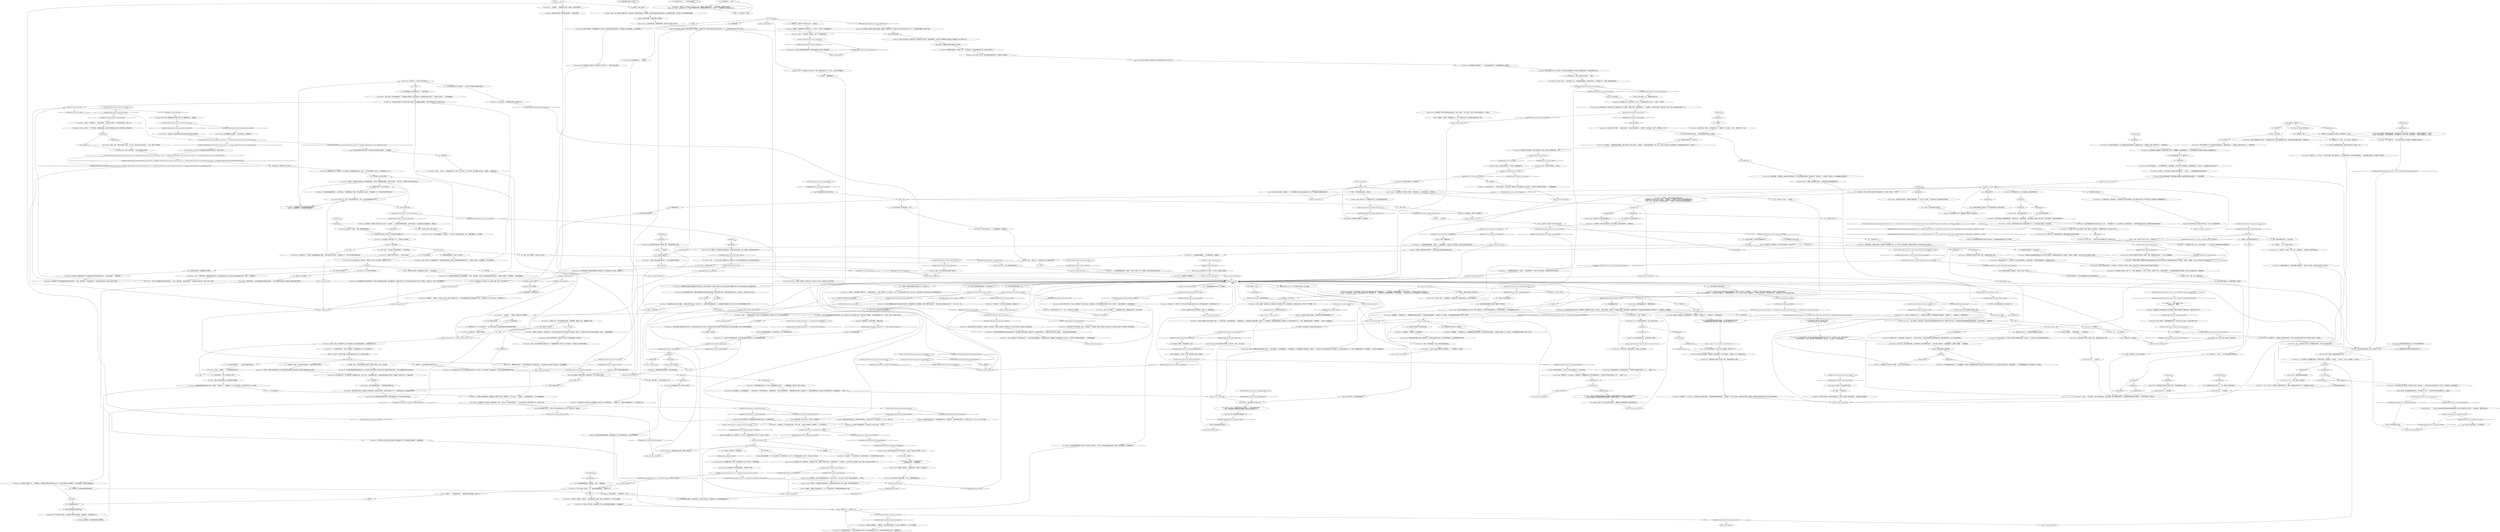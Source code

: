 # SEAFORT / DESERTER BONUS
# Extra open threads
#
#LOGIC (INT) red check
# ==================================================
digraph G {
	  0 [label="START"];
	  1 [label="input"];
	  2 [label="Physical Instrument: *类固醇*是怎么回事？它激起了你的兴趣……"];
	  3 [label="You: “你有1000次杀死他的机会。”"];
	  4 [label="Composure: 你注意到这个枯瘦男人的原因不是胃痛，或者咳嗽，或者营养不良。而是你之前正好*没有*看见的东西。对于一个在城市荒野中躲藏了44年的人来说……"];
	  5 [label="Composure: 你注意到这个枯瘦男人的原因不是胃痛，或者咳嗽，或者营养不良。而是你之前正好*没有*看见的东西。对于一个在城市荒野中躲藏了44年的人来说……"];
	  6 [label="what_ails_him"];
	  7 [label="You: “你在服用安非他命吗？”"];
	  8 [label="The Deserter: “他们之中最糟糕的就是那个鲜血淋漓的*邪恶女巫*，乘着她的游艇，舔弄着嘴唇。现在那个老婊子已经离开了，她那个持枪行凶的陶瓷士兵也死了——所以，其实，不对……”"];
	  9 [label="The Deserter: “高兴了吗？全都没了……”他凝视着脚下的灰尘。周围都是会灰扑扑、脏兮兮的春草。"];
	  10 [label="You: “灰域在等待？”"];
	  11 [label="Variable[\"seafort.deserter_logic_young_joyce\"]"];
	  12 [label="Variable[\"seafort.deserter_logic_young_joyce\"]", shape=diamond];
	  13 [label="!(Variable[\"seafort.deserter_logic_young_joyce\"])", shape=diamond];
	  14 [label="IsKimHere()"];
	  15 [label="IsKimHere()", shape=diamond];
	  16 [label="!(IsKimHere())", shape=diamond];
	  17 [label="You: “你应当这么做。按照*康米主义者*的风格。”"];
	  18 [label="Variable[\"tc.statue_was_shot\"]"];
	  19 [label="Variable[\"tc.statue_was_shot\"]", shape=diamond];
	  20 [label="!(Variable[\"tc.statue_was_shot\"])", shape=diamond];
	  21 [label="You: “你是说埃德加，艾弗拉特的兄弟？”"];
	  22 [label="edgar_the_union"];
	  23 [label="Variable[\"pier.joyce_intro_evrart_happened\"]"];
	  24 [label="Variable[\"pier.joyce_intro_evrart_happened\"]", shape=diamond];
	  25 [label="!(Variable[\"pier.joyce_intro_evrart_happened\"])", shape=diamond];
	  26 [label="You: “你们聊了些什么？”"];
	  27 [label="You: “的确。”（不要告诉他。）"];
	  28 [label="Volition: 克服这个难关，继续前进！"];
	  29 [label="Logic: 他知道这回事。可以，突破口来了……"];
	  30 [label="The Deserter: “回到大科戎或者是贝当古的家……某些类似的地方吧。他们在那里建起了新住宅，在她身处的地狱周围拔地而起。还有那些废墟……”"];
	  31 [label="You: “怎么会？”"];
	  32 [label="IsKimHere()"];
	  33 [label="IsKimHere()", shape=diamond];
	  34 [label="!(IsKimHere())", shape=diamond];
	  35 [label="Kim Kitsuragi: “我觉得现在不是说这个的时候，警官。”警督试着打断这个话题……"];
	  36 [label="Variable[\"seafort.deserter_comp_finish_interrogation\"]"];
	  37 [label="Variable[\"seafort.deserter_comp_finish_interrogation\"]", shape=diamond];
	  38 [label="!(Variable[\"seafort.deserter_comp_finish_interrogation\"])", shape=diamond];
	  39 [label="Jump to: [time_to_get_Info]"];
	  40 [label="The Deserter: 自己好多了。我甚至还藏了一枚子弹，这样永远都会还剩一颗。留给他的那一颗……”他看向内陆，脸部线条紧绷起来。“最近没见到他了……肯定是关节炎犯了吧。老不死的……”\n自己好多了。我甚至还藏了一枚子弹，这样永远都会还剩一颗。留给他的那一颗……”他看向内陆，脸部线条紧绷起来。“最近没见到他了……肯定是关节炎犯了吧。希望能疼死他。希望他痛不欲生。”"];
	  41 [label="You: “很严重的关节炎，没错。他这周不会出来玩了。”（撒谎）"];
	  42 [label="Jump to: [bonus_hatred_hub]"];
	  43 [label="Cuno: 小孩看着你猛烈地敲打着自己的脑袋——为了想出跟凶杀案之间的关联。\n小孩看着你又在猛烈地敲打着自己的脑袋。这是走访过程中的第二次了。"];
	  44 [label="IsKimHere()"];
	  45 [label="IsKimHere()", shape=diamond];
	  46 [label="!(IsKimHere())", shape=diamond];
	  47 [label="Volition: 顺便问问那个‘游行的大公鸡’。保证你把一切都搞明白。"];
	  48 [label="Composure: 对于一个有胃疾的60岁老人来说——终其一生都孤独地生活在一个无人岛——他似乎出奇地健康。"];
	  49 [label="You: “德罗斯先生，你在服用某种精神活性物质吗？”"];
	  50 [label="You: “就这些？”"];
	  51 [label="The Deserter: “你被自己的容貌困扰了，”他摇摇头，“因为这就是你仅剩的一切。有钱人从你那里夺走了一切。除了你的酒瓶。”"];
	  52 [label="Jump to: [bonus_hatred_hub]"];
	  53 [label="You: “我们稍微认真一下。这个*真实的世界*——在这个真实的世界，你的肤色还有你的话语都有着某种*意味*。”"];
	  54 [label="The Deserter: 他点点头。“那种女人是依靠工人阶级年轻小伙子的生命力*为食*的。而且他们*允许*她这样做。”"];
	  55 [label="IsKimHere()"];
	  56 [label="IsKimHere()", shape=diamond];
	  57 [label="!(IsKimHere())", shape=diamond];
	  58 [label="Authority: 腐败的指控。把它们推到一边，赶紧换个话题，警官！给*他*施加压力。"];
	  59 [label="You: “工会不是艾弗拉特在领导吗？”"];
	  60 [label="The Deserter: “一开始是隔着墙跟他聊……”他不再戳弄灰烬，只是摇摇头。"];
	  61 [label="talking_union"];
	  62 [label="Jump to: [welcome_to_evrart]"];
	  63 [label="You: “她也是个女人，对吧？就像那个卡拉洁……”\n“她也是个女人，不是吗？”"];
	  64 [label="Encyclopedia: 芭芭拉·穆斯科娃和麻木12号，乔伊斯·梅西耶的选择……"];
	  65 [label="The Deserter: “嗯……她可能在自己身上喷了一整罐那种*鬼玩意*。当然，我从没靠近去闻过……”"];
	  66 [label="Half Light: 又是一阵暴怒。跟他对她的愤怒不太一样……"];
	  67 [label="Authority: 白痴，做点什么吧，你不能现在开小差，这可不是乱蹦乱跳的时候。"];
	  68 [label="Logic: 天啦，我们正身处边缘！已经到最后了——你甚至都想不起来该怎么连接这些线索，是吗？杀人嫌疑犯正轻蔑地盯着你看呢！"];
	  69 [label="You: “跟工会老大有关……选举。前任领导……”"];
	  70 [label="You: “停停停。在你变得太激动之前，我们先退后一步。”"];
	  71 [label="IsKimHere()"];
	  72 [label="IsKimHere()", shape=diamond];
	  73 [label="!(IsKimHere())", shape=diamond];
	  74 [label="Variable[\"seafort.deserter_told_rene_is_dead\"]"];
	  75 [label="Variable[\"seafort.deserter_told_rene_is_dead\"]", shape=diamond];
	  76 [label="!(Variable[\"seafort.deserter_told_rene_is_dead\"])", shape=diamond];
	  77 [label="Rhetoric: 他喝醉了，她想到。我们都知道这一点。不过，她还是*尝试*以一种宽容的角度来看待这个问题……"];
	  78 [label="Esprit de Corps: “警察工作？”巡警茱蒂特·迈诺特回复到，声音里夹杂着些许希望。还有一丝温暖，对抗着水面吹来的冷风……"];
	  79 [label="Kim Kitsuragi: “很抱歉，德罗斯先生。”警督柔声说到。“我明白，你认识他很久了。”"];
	  80 [label="Logic: 就是它！这就是你没有把自己联系在一起的地方……"];
	  81 [label="You: 被激活了？被什么激活了？"];
	  82 [label="Variable[\"seafort.deserter_composure_white_succeeded\"]"];
	  83 [label="Variable[\"seafort.deserter_composure_white_succeeded\"]", shape=diamond];
	  84 [label="!(Variable[\"seafort.deserter_composure_white_succeeded\"])", shape=diamond];
	  85 [label="Jump to: [what_ails_him]"];
	  86 [label="Kim Kitsuragi: “你说过你在服用止痛药……”警督顺着你的思路往下走。"];
	  87 [label="The Deserter: “因为*种族主义者*。马丁内斯的每个人都是种族主义者，在这个世界上，他们最喜欢的东西——就是收听种族主题的广播节目。在废墟里，在他们的卡车上。”他指向内陆。"];
	  88 [label="The Deserter: “有钱人不在乎*肤色*。他统治着整个世界，而且还会嘲笑你的道德独白。”他凝视着余烬。"];
	  89 [label="The Deserter: “还有你那套垃圾种族主义理论。那个你也可以自己留着。为了有钱人在4频道不断播放那些对话，腐蚀工人阶级的团结性。”他凝视着余烬。"];
	  90 [label="You: “明白。”"];
	  91 [label="The Deserter: “嗯，”他专注地吐着唾沫。"];
	  92 [label="You: “因为愤世嫉俗的广告业雅皮士竖立了一个*解构*的版本。”"];
	  93 [label="The Deserter: “妄想的艺术资产阶级分子……”他挥手让你离开。"];
	  94 [label="The Deserter: “我们的海报总是最漂亮的……也许你是对的。”他的眼睛里充满了理解。“辩证法*就是*这么运作的。不过要理解一点——艺术*仍然*是资产阶级的产物。”"];
	  95 [label="The Deserter: “不要这么神经质。根据对土地的需求重新安置劳动力是*司空见惯*的事情。所有国家都应该这样做。这叫移民。”他摇摇头，嘟囔到：“你这个资产阶级的艺术法西斯主义者……”"];
	  96 [label="(Variable[\"seafort.deserter_reaction_deserter_shot_statue\"]   or  Variable[\"seafort.deserter_viscal_deserter_shot_statue\"])  and  Variable[\"XP.connect_statue_bullets_to_deserter\"] == false"];
	  97 [label="(Variable[\"seafort.deserter_reaction_deserter_shot_statue\"]   or  Variable[\"seafort.deserter_viscal_deserter_shot_statue\"])  and  Variable[\"XP.connect_statue_bullets_to_deserter\"] == false", shape=diamond];
	  98 [label="!((Variable[\"seafort.deserter_reaction_deserter_shot_statue\"]   or  Variable[\"seafort.deserter_viscal_deserter_shot_statue\"])  and  Variable[\"XP.connect_statue_bullets_to_deserter\"] == false)", shape=diamond];
	  99 [label="Jump to: [bonus_hatred_hub]"];
	  100 [label="Rhetoric: 好吧，他不是为了他们才杀了吊人。但他在暗示什么。"];
	  101 [label="You: “的确。对于那些节拍，还有什么好说的呢？”"];
	  102 [label="Variable[\"seafort.deserter_drama_more_here\"]"];
	  103 [label="Variable[\"seafort.deserter_drama_more_here\"]", shape=diamond];
	  104 [label="!(Variable[\"seafort.deserter_drama_more_here\"])", shape=diamond];
	  105 [label="Variable[\"pier.electrochem_numb_twelve\"]  and  Variable[\"tc.barbara_muskova_joyce\"]"];
	  106 [label="Variable[\"pier.electrochem_numb_twelve\"]  and  Variable[\"tc.barbara_muskova_joyce\"]", shape=diamond];
	  107 [label="!(Variable[\"pier.electrochem_numb_twelve\"]  and  Variable[\"tc.barbara_muskova_joyce\"])", shape=diamond];
	  108 [label="You: “埃德加找人打了个电话——为什么会这样，德罗斯先生？”"];
	  109 [label="Electrochemistry: 真相！"];
	  110 [label="Variable[\"seafort.deserter_concept_hard_core\"]"];
	  111 [label="Variable[\"seafort.deserter_concept_hard_core\"]", shape=diamond];
	  112 [label="!(Variable[\"seafort.deserter_concept_hard_core\"])", shape=diamond];
	  113 [label="Kim Kitsuragi: “德罗斯先生，关于你的交易。”警督转向他。“跟埃德加的交易。科奈尔雇佣兵的死亡，只是*碰巧*对克莱尔兄弟有利。不过……”他靠近了一些。"];
	  114 [label="Variable[\"seafort.deserter_auth_finish_interrogation\"]"];
	  115 [label="Variable[\"seafort.deserter_auth_finish_interrogation\"]", shape=diamond];
	  116 [label="!(Variable[\"seafort.deserter_auth_finish_interrogation\"])", shape=diamond];
	  117 [label="Authority: 你是*法律*。他必须泄露这条消息！"];
	  118 [label="You: “金，我们解决不了这部分问题。我们该怎么做？”"];
	  119 [label="The Deserter: “那个保皇派的食尸鬼一直在玩，搞得好像这个游戏就是*生活本身*！咔哒咔哒，”他发出小球连在一起的声音，“每天都在对岸玩。还有那套制服，就像鹦鹉的羽毛！我甚至都不想提他背叛自己*种族*的事。一个地掷球疯子，*种族叛徒*。”"];
	  120 [label="The Deserter: “他*是*一颗美味多汁的夹心软糖，那家伙。一个真正的乐趣。为了留给黑暗的那天——最黑暗的那天——我把枪塞进自己嘴里的那天。我想到：不，别浪费子弹。把这枚铅弹留给那只大公鸡雷内。为了他杀掉的那些小伙子——然后，我看着他玩球的样子，突然感觉到……”他发出一声渴望的叹息。"];
	  121 [label="Variable[\"seafort.deserter_told_rene_is_dead\"]"];
	  122 [label="Variable[\"seafort.deserter_told_rene_is_dead\"]", shape=diamond];
	  123 [label="!(Variable[\"seafort.deserter_told_rene_is_dead\"])", shape=diamond];
	  124 [label="The Deserter: “我甚至都不在乎那些婊子了……”他沮丧地凝视着芦苇丛。“赶快把事情做完。逮捕我吧。”"];
	  125 [label="Variable[\"seafort.deserter_logic_disappointment\"]"];
	  126 [label="Variable[\"seafort.deserter_logic_disappointment\"]", shape=diamond];
	  127 [label="!(Variable[\"seafort.deserter_logic_disappointment\"])", shape=diamond];
	  128 [label="Empathy: 他让他想到了自己。相同的仇恨。一模一样……你试着想出别的什么东西，不过没有，只有仇恨。"];
	  129 [label="Variable[\"seafort.deserter_wc_health_failed_once\"]"];
	  130 [label="Variable[\"seafort.deserter_wc_health_failed_once\"]", shape=diamond];
	  131 [label="!(Variable[\"seafort.deserter_wc_health_failed_once\"])", shape=diamond];
	  132 [label="You: 坏脾气难道不就是他生活的副产品吗？"];
	  133 [label="The Deserter: “就像那些堕落的摇滚明星？”他并没有给出答案。"];
	  134 [label="You: “你说过你在服用止痛药……”"];
	  135 [label="The Deserter: “很明确，整座城市就是一座骸骨教堂，被剥的干干净净，挂满霓虹灯。不过马丁内斯……”他摇摇头，一副厌恶至极的表情，“马丁内斯是最糟糕的。”"];
	  136 [label="The Deserter: “是的，蜷缩在集装箱里的那只苍蝇幼虫。他让一些虚无主义的广告业雅皮士竖起了一座菲利普三世的雕像——那个感染梅毒的杀人犯——就立在广场中央。来唾弃工人阶级。”"];
	  137 [label="The Deserter: “我们把他推下马车的时候，其实做得很好。如果……能在30年代，那群*迪斯科婊子*……”接下来的只剩下一堆不祥的呓语。你一个字也听不出来。"];
	  138 [label="You: “怎么会这样？”"];
	  139 [label="The Deserter: “满满的都是类固醇和瑞瓦肖92电台。种族这个，种族那个的……全都是那个工人主义的工会批准的，还有领导它的那个工人主义闹剧……”"];
	  140 [label="The Deserter: “是的——*类固醇*。一个打了类固醇的种族主义者。”"];
	  141 [label="The Deserter: “老？是个酒鬼？”每说出一个词，他的目光就越来越歪斜。“法西斯主义者？”"];
	  142 [label="Jump to: [mhead_chat]"];
	  143 [label="shooty_heartz"];
	  144 [label="You: “我不知道。也许有点太牵强了。”"];
	  145 [label="Suggestion: 他依然拒绝相信你赞同马佐夫社会经济学，不过这种愉悦的思想还是给了他一些安慰。"];
	  146 [label="Jump to: [shooty_heartz]"];
	  147 [label="Variable[\"seafort.deserter_union_chat_done\"]"];
	  148 [label="Variable[\"seafort.deserter_union_chat_done\"]", shape=diamond];
	  149 [label="!(Variable[\"seafort.deserter_union_chat_done\"])", shape=diamond];
	  150 [label="The Deserter: “没错。”他点点头。“一种不必要的，多愁善感的姿态。我应该把子弹留给自由资本主义的畸形野兽。真的很丢脸……”"];
	  151 [label="Rhetoric: 失望——如此地个人化。他表现出自己对工会高层的熟悉。"];
	  152 [label="IsKimHere()"];
	  153 [label="IsKimHere()", shape=diamond];
	  154 [label="!(IsKimHere())", shape=diamond];
	  155 [label="The Deserter: “我没有接近任何人！我一直在躲藏。是埃德加来找我的。”"];
	  156 [label="You: “这是什么时候的事？”"];
	  157 [label="The Deserter: “我看见你了。”老人点点头。“让他们待在那里，是那个猪舍活该。让人毛骨悚然的石棺，传道书讲的都是恋童癖……”他看着海岸边的教堂，声音消失在一阵海风中。"];
	  158 [label="The Deserter: “嗨……”男人支支吾吾。"];
	  159 [label="Rhetoric: 什么也不说。"];
	  160 [label="The Deserter: “*某个人*杀了她，”他耸耸肩，眼神突然变得冰冷。“或者，也许是那头母牛掉下去了。过去很模糊，我只知道……”"];
	  161 [label="Kim Kitsuragi: “如果你能证明这一点——告诉RCM一些关于埃德加的事情——就没你的事了。”警督的声音更加镇定了，仿佛这根本不算什么。"];
	  162 [label="Rhetoric: ……完全没用！"];
	  163 [label="Pain Threshold: 敲敲自己的脑袋，来个跨接起动！"];
	  164 [label="You: “那里没人……”"];
	  165 [label="Kim Kitsuragi: “把这场盛宴留到之后？”警督愉快地问到。"];
	  166 [label="You: “是的。”"];
	  167 [label="The Deserter: “不，你没有！他不会离开这么久的……”老康米主义者看着你，黑色的眼睛因为怀疑而颤抖。“我等得太久了……我等得太久了，结果现在他死了。”"];
	  168 [label="The Deserter: “我不想提那些该死的工人主义者。他们全都是叛徒。脑死亡了……”他挥舞着胳膊，激动不安，同时又心灰意冷。"];
	  169 [label="IsCunoInParty()"];
	  170 [label="IsCunoInParty()", shape=diamond];
	  171 [label="!(IsCunoInParty())", shape=diamond];
	  172 [label="Savoir Faire: 薄冰上那些吵吵闹闹的低能儿，沉没——是那些帐篷里的孩子！"];
	  173 [label="The Deserter: “现在他们都死了。”他只是摇摇头。“该死……”"];
	  174 [label="The Deserter: “不！”他的目光不再直透你的身体。“我不会像这座城市的其余部分一样，被这些狗屁玩意填满。”"];
	  175 [label="Composure: 不是镇定剂。从他的状态来看，更像是兴奋剂。"];
	  176 [label="You: 让他说完，不要打断。"];
	  177 [label="The Deserter: “在帐篷里，像动物一样……”他指向教堂。“就像冰面上那群吵吵闹闹的白痴！可惜，他们没有淹死在自己的帐篷里。”他不停地摇着头，因为错过的景象而忧伤。"];
	  178 [label="You: “克莱尔先生？”"];
	  179 [label="Logic: 他*可能*指的是年轻时的乔伊斯。他们来这里的时候肯定在听迪斯科……不过很难说。"];
	  180 [label="Conceptualization: 等等！你突然想到……也许并不像看起来的那样？"];
	  181 [label="Jump to: [shooty_heartz]"];
	  182 [label="Suggestion: 他被这个埃德加的花言巧语哄住了。他们肯定亲自见过面才会激起如此的仇恨。"];
	  183 [label="Jump to: [bonus_hatred_hub]"];
	  184 [label="You: 他跟埃德加之前有什么交易？"];
	  185 [label="You: Variable[\"seafort.deserter_rc_logic_link_between_des_and_edgar\"]"];
	  186 [label="Variable[\"seafort.deserter_rc_logic_link_between_des_and_edgar\"]", shape=diamond];
	  187 [label="!(Variable[\"seafort.deserter_rc_logic_link_between_des_and_edgar\"])", shape=diamond];
	  188 [label="You: “退化的节拍。”（点点头。）“那个节拍还有很长的路要走呢。”"];
	  189 [label="The Deserter: “因为母牛的右肺部中了一枪。她抓着胸口摔进运河淹死了。或者是失血过多——这很难说。那是一份草率的工作。一个移动的目标。”"];
	  190 [label="Kim Kitsuragi: “我觉得现在不是说这个的时候，警官。”警督试着打断这个话题……"];
	  191 [label="The Deserter: “你只知道我看着它发生了——而且我很喜欢，非常喜欢。她那圆滚滚的身体，像软木塞一样在运河里浮浮沉沉。那个淡黄色的包还背在她身上，勒住她的脖颈……”冰冷的黑眼睛看着运河，然后看着你——眨了眨眼。"];
	  192 [label="Esprit de Corps: 一旦他被拘留，还有*很多*工作要做——警督知道这一点。他朝你微微点头，示意你继续。"];
	  193 [label="You: “跟工会老大有关……”（敲打自己的脑袋。）"];
	  194 [label="IsKimHere()"];
	  195 [label="IsKimHere()", shape=diamond];
	  196 [label="!(IsKimHere())", shape=diamond];
	  197 [label="Kim Kitsuragi: “那你为他们杀的*其他*人呢？”"];
	  198 [label="time_to_get_Info"];
	  199 [label="Kim Kitsuragi: “我们之后还有很多时间可以讨论这个问题，德罗斯先生。”他没有让他继续幸灾乐祸。“在你未决羁押期间——未决羁押需要*好多年*呢。”"];
	  200 [label="The Deserter: “他*是*一颗美味多汁的夹心软糖，那家伙。一个真正的乐趣。为了留给黑暗的那天——最黑暗的那天——我把枪塞进自己嘴里的那天。我想到：不，别浪费子弹。把这枚铅弹留给那只大公鸡雷内。为了他杀掉的那些小伙子——然后，我看着他玩球的样子，突然感觉到……”他发出一声渴望的叹息。"];
	  201 [label="choice_to_tell_of_rene"];
	  202 [label="You: “你知道吗，关于那个雷内……”"];
	  203 [label="Variable[\"plaza.rene_know_dead\"]"];
	  204 [label="Variable[\"plaza.rene_know_dead\"]", shape=diamond];
	  205 [label="!(Variable[\"plaza.rene_know_dead\"])", shape=diamond];
	  206 [label="The Deserter: “你以为我没见过别人死去吗？我只看见人们死去。媾合和死亡——还有我们有过的所有其他计划。为了爱。为了殖民灰域。全他妈的搞砸了……”"];
	  207 [label="Cuno: “狡猾的杂种没有信守诺言……”小孩一直在听，嘴巴都没合拢。"];
	  208 [label="Cuno: “有时候坤诺喜欢看着那个垃圾袋。看着那个大胖垃圾袋……”"];
	  209 [label="The Deserter: “而我把它们全都浪费掉了。现在又有什么关系呢？他走了。化为尘土。”"];
	  210 [label="Jump to: [themainhub]"];
	  211 [label="You: 欲望。他的*腺体*……现在不是应该停止了吗？"];
	  212 [label="You: “是啊，等等。我们还有更严肃的问题要讨论。”"];
	  213 [label="The Deserter: “最*糟糕的*就是那只穿着制服趾高气扬的大公鸡，整天只知道扔球。种族主义者和自由主义者站在我们的坟头舞蹈还不够吗！那个老保皇派的食尸鬼也在废墟中游行。”"];
	  214 [label="You: “嗯……还有大门附近的种族主义者，身体里充满了类固醇？”"];
	  215 [label="The Deserter: “我有什么*意见*？你觉得有钱人对这个白痴有意见吗？收音机里的那些有钱人，把意见告诉你了吗？”"];
	  216 [label="The Deserter: “类固醇和广播节目……”他的声音逐渐消失，变成沮丧的低吟。“也许瑞瓦肖98AM*辐射*了那些流浪汉，这才是最糟糕的……”"];
	  217 [label="You: “那他为什么会在*那里*？”"];
	  218 [label="Jump to: [bonus_hatred_hub]"];
	  219 [label="The Deserter: “是的。某些*广告业*的蟑螂创建了一个愤世嫉俗的*解构*版。诚实的工人阶级用塑胶炸药把它拆掉了——结果它又立起来了，咧开嘴笑着……”他厌恶地摇摇头。"];
	  220 [label="The Deserter: “工会的那个胖子让他们立在那里的。跟他一样腐败。也许也拿到了一张数额丰厚的支票，跟*执法人员*分享……”"];
	  221 [label="The Deserter: 他耸耸肩。“其中有一件事我搞对了。”"];
	  222 [label="The Deserter: “一开始是隔着墙跟他们聊，”他说到。“一开始是隔着墙。为了维持工厂资本的运转。他们应该走在所有者*前面*的。”"];
	  223 [label="Logic: 哦不，你没有想出这里的联系！在这么*关键*的一个时刻……"];
	  224 [label="You: “然后她就这么……消失了。”"];
	  225 [label="IsKimHere()"];
	  226 [label="IsKimHere()", shape=diamond];
	  227 [label="!(IsKimHere())", shape=diamond];
	  228 [label="You: “你朝她开枪了。”"];
	  229 [label="You: “你可以告诉我，在这里。不会*那么*可用的。”\n“你可以告诉一位同伴。不会*那么*有用的。”"];
	  230 [label="Rhetoric: 还有什么可以说的？你*总是*有什么话说。"];
	  231 [label="The Deserter: “我看见你了。”老人点点头。“我不觉得你会为此感到*骄傲*——驱逐那些有精神障碍的流浪汉，”他耸耸肩。“不过对于你来说，那是物权法的问题。如果明天一家弗利多突然出现在冰面上的话，我也不会觉得吃惊。”"];
	  232 [label="Conceptualization: ……完全没用！"];
	  233 [label="The Deserter: “嗨……”又是一阵结巴。“现在听起来，你想让我为你们那套装模作样的法律*作证*。我剩下的日子不多了。让他们腐烂在国际道德伦理委员会的牢房里吧——我该说的都说了。”他咳嗽起来。"];
	  234 [label="The Deserter: “我记得他……”他指着他黑色的眼睛。“我是从*胡桃士兵*里认出他的——不是他本人，而是他的构造和模型。成千上万个。我还以为在自由主义者赶来营救之前，我们就把他们全都干掉了。我们漏了一个……”"];
	  235 [label="The Deserter: “冷静？我又不生气……”他的手还在颤抖。“我*喜欢*他。他提醒了我，我们到底是在为什么而战斗。至少我们杀了弗里塞尔和他的骑士……”他突然咳嗽起来。"];
	  236 [label="The Deserter: “又胖又圆。像一只野鸡，*祈求*着突然死亡……”他咧嘴一笑，小声说到：“求你了，德罗斯先生。杀了我。”"];
	  237 [label="The Deserter: “又胖又圆。像一只野鸡……”他没听见你说话。“只是*祈求*着突然死亡。”他咧嘴一笑，柔声说到：“求你了，德罗斯先生。杀了我。”"];
	  238 [label="The Deserter: 公社社员摇摇头，几乎有些垂延欲滴。“一个真正的乐趣。为了留给黑暗的那天——最黑暗的那天，”他的脸上依然挂着笑容。“当我把枪塞进自己嘴里，我总是会想：不，把这枚铅弹留给那只大公鸡雷内。看着他玩球的样子，我突然感觉到……”他呼出一口气。"];
	  239 [label="Empathy: 雷内的事还压在他的心头。"];
	  240 [label="Jump to: [bonus_hatred_hub]"];
	  241 [label="Conceptualization: 那一尊雕像好像有什么问题，还有那些虚无主义的广告公司的人？可能值得调查……"];
	  242 [label="Empathy: 他暂时为他担心了一阵。他让他想到了自己。相同的仇恨。一模一样……你试着想出别的什么东西——不过没有，只有仇恨。"];
	  243 [label="The Deserter: 一丝愤怒掠过。“所有人都会在乎彼此。我关心的是……看见别人的脑袋开花。结果现在……这个世界真可恨。”"];
	  244 [label="Electrochemistry: 这里肯定有些荷尔蒙的东西。不管他到底情况如何，肯定有一种性元素在里面。"];
	  245 [label="IsTHCPresent(\"revacholian_nationhood\")  or  IsTHCPresent(\"ultraliberal\")"];
	  246 [label="IsTHCPresent(\"revacholian_nationhood\")  or  IsTHCPresent(\"ultraliberal\")", shape=diamond];
	  247 [label="!(IsTHCPresent(\"revacholian_nationhood\")  or  IsTHCPresent(\"ultraliberal\"))", shape=diamond];
	  248 [label="Jump to: [what_ails_him]"];
	  249 [label="Jump to: [themainhub]"];
	  250 [label="You: 别了。那个说得差不多了，这样没什么结果的。"];
	  251 [label="The Deserter: “我见过*真实的世界*。在06年。旗帜招展。年轻人游行示威，彼此友好相待。他们梦想着在星空中翱翔一百万年。而这里……”他低头看着灰烬。“只有灰域在等待。”"];
	  252 [label="The Deserter: “菲利普二世在一个婊子的家里感染了梅毒，”他噼里啪啦一股脑说了出来。“那座雕像令人厌恶。”"];
	  253 [label="You: “不过它还在那里。”"];
	  254 [label="You: “事实上，与其说是解构，不如说*被爆炸的瞬间捕获了*。”\n“事实上，与其说是解构，不如说*被爆炸的瞬间捕获了*。”"];
	  255 [label="You: “典型的极左派背叛行为，压迫你们自己人。”"];
	  256 [label="The Deserter: “永远也不要相信引用马佐夫理论的工人主义者……”他突然想起来了：“哦，还有慈善。他们喜欢慈善活动——承诺给我毛毯和社会住房*。我这里还有他带来的煤气炉呢。”"];
	  257 [label="The Deserter: “一开始是隔着墙跟他们聊，”他说到。“一开始是隔着墙。为了维持工厂资本的运转。他们应该走在所有者*前面*的……”"];
	  258 [label="Drama: 还有更多东西，不过也许您掌握的信息还不够从他嘴里套出来……"];
	  259 [label="You: “20年前，你见到埃德加的时候。克莱尔兄弟还不是工会的领袖，对吗？”"];
	  260 [label="The Deserter: “她自己没办法打电话。”"];
	  261 [label="You: “是你做的。”（做一个步枪开火的动作。）"];
	  262 [label="IsKimHere()"];
	  263 [label="IsKimHere()", shape=diamond];
	  264 [label="!(IsKimHere())", shape=diamond];
	  265 [label="Kim Kitsuragi: “我觉得现在不是说这个的时候，警官。”警督试着打断这个话题……"];
	  266 [label="Kim Kitsuragi: “我觉得现在不是说这个的时候，警官。”警督试着打断这个话题……"];
	  267 [label="Kim Kitsuragi: “警官！”警督看着你敲打自己的脑袋——为了跟凶杀案联系起来。\n“警官！”警督看着你又开始敲打自己的脑袋。这是走访过程中的第二次了。"];
	  268 [label="The Deserter: “其他人？”"];
	  269 [label="Variable[\"seafort.deserter_physinst_finish_interrogation\"]"];
	  270 [label="Variable[\"seafort.deserter_physinst_finish_interrogation\"]", shape=diamond];
	  271 [label="!(Variable[\"seafort.deserter_physinst_finish_interrogation\"])", shape=diamond];
	  272 [label="The Deserter: “看看谁醒了。”他朝你咧嘴一笑。“从醉醺醺的恍惚状态里清醒了吗。这家伙甚至比我还糟糕……神经紧张。对于人类来说，生活在解除管制的地狱里可不容易，不是吗？”"];
	  273 [label="You: 只是点点头。"];
	  274 [label="The Deserter: “有什么好*激动*的？那个罪恶的食尸鬼？！”他的双手因为愤怒而颤抖。“我喜欢他站在那里。提醒着我，我们到底是在为什么而战斗。至少我们杀了弗里塞尔和他的骑士……”他突然咳嗽起来。"];
	  275 [label="Hand/Eye Coordination: 如果他有弹药就好了。"];
	  276 [label="IsCunoInParty()"];
	  277 [label="IsCunoInParty()", shape=diamond];
	  278 [label="!(IsCunoInParty())", shape=diamond];
	  279 [label="Esprit de Corps: 随迁警官让·‘苍鹭’·维克玛激动地走向码头，东边22公里处——在马丁内斯：“他怎么*可能*在那里待那么久，”他说到。"];
	  280 [label="The Deserter: 他摆摆手，追逐着某种并不存在的东西。“不，我不*好*，我便血，而且周围都是疯子……”"];
	  281 [label="Jump to: [themainhub]"];
	  282 [label="You: “工人主义的拙劣模仿？”"];
	  283 [label="You: “你说得对。我也是一个头脑冷静又有道德的人，没有受到测颅先生的影响。”"];
	  284 [label="You: “不。我是说……”（继续指着你的脸。）“通常略带点红色还有粉色，像我一样。”"];
	  285 [label="The Deserter: “也许你是对的……”突然间，他的黑眼睛里充满了理解。“辩证法*就是*这么运作的。不过要理解一点——艺术*仍然*是资产阶级的产物。”"];
	  286 [label="Variable[\"seafort.deserter_reaction_deserter_shot_statue\"]  or Variable[\"seafort.deserter_concept_something_is_off\"]  or  Variable[\"seafort.deserter_viscal_deserter_shot_statue\"]  or  Variable[\"seafort.deserter_viscal_complicated_shot\"]"];
	  287 [label="Variable[\"seafort.deserter_reaction_deserter_shot_statue\"]  or Variable[\"seafort.deserter_concept_something_is_off\"]  or  Variable[\"seafort.deserter_viscal_deserter_shot_statue\"]  or  Variable[\"seafort.deserter_viscal_complicated_shot\"]", shape=diamond];
	  288 [label="!(Variable[\"seafort.deserter_reaction_deserter_shot_statue\"]  or Variable[\"seafort.deserter_concept_something_is_off\"]  or  Variable[\"seafort.deserter_viscal_deserter_shot_statue\"]  or  Variable[\"seafort.deserter_viscal_complicated_shot\"])", shape=diamond];
	  289 [label="Inland Empire: 你觉得自己忘了什么东西……没关系。这不重要。继续吧！"];
	  290 [label="welcome_to_evrart"];
	  291 [label="Logic: 克莱尔兄弟知道马丁内斯的一切，当然也该知道他！也许他们请求他……"];
	  292 [label="Jump to: [welcome_to_evrart]"];
	  293 [label="Suggestion: 先别直接说杀人的事，先彻底探讨别的问题，软化他的态度……"];
	  294 [label="IsKimHere()"];
	  295 [label="IsKimHere()", shape=diamond];
	  296 [label="!(IsKimHere())", shape=diamond];
	  297 [label="Kim Kitsuragi: “再也不做？你之前为埃德加做过什么？”"];
	  298 [label="You: “你知道吗，其实那些节拍挺*进步*的。”"];
	  299 [label="The Deserter: “我在电台里听到，那些吵吵闹闹的玩意。几百遍了，都是同一种强烈的堕落……伪装成文化的愤世嫉俗。”"];
	  300 [label="Variable[\"tc.claire_predecessor_disappeared\"]"];
	  301 [label="Variable[\"tc.claire_predecessor_disappeared\"]", shape=diamond];
	  302 [label="!(Variable[\"tc.claire_predecessor_disappeared\"])", shape=diamond];
	  303 [label="The Deserter: “还有钱——那个她也喜欢。那家伙是个真正的调解人，一个交易人……”他的眼睛里突然闪烁出仇恨的光芒。"];
	  304 [label="Kim Kitsuragi: “她有吗？”警督的声音很平静。“他们说她的*女儿*打来了电话，而不是她自己。不过那并不是她的女儿，不是吗？”\n“她有吗？”警督也感觉到了，就在他的眼睛里。“他们说她的*女儿*打来了电话，而不是她自己。不过那并不是她的女儿，不是吗？”"];
	  305 [label="Drama: 抽象一点。戏剧化一点。"];
	  306 [label="Variable[\"seafort.deserter_rhet_always_say_something\"]"];
	  307 [label="Variable[\"seafort.deserter_rhet_always_say_something\"]", shape=diamond];
	  308 [label="!(Variable[\"seafort.deserter_rhet_always_say_something\"])", shape=diamond];
	  309 [label="IsKimHere()"];
	  310 [label="IsKimHere()", shape=diamond];
	  311 [label="!(IsKimHere())", shape=diamond];
	  312 [label="Authority: 现场没有别的警官了，只有你。你*必须*控制住自己——完成这次审讯。"];
	  313 [label="Esprit de Corps: 警督站在你右边，飞快地朝你使了个眼色……"];
	  314 [label="Logic: 之前，你问他工会的时候，他说很*失望*。他们承诺过他什么东西。政治上的。"];
	  315 [label="The Deserter: “看看谁醒了。”他朝你咧嘴一笑。“从醉醺醺的恍惚状态里清醒了吗。这家伙甚至比我还糟糕……而且还这么情绪化。对于人类来说，生活在解除管制的地狱里可不容易，不是吗？”"];
	  316 [label="Jump to: [bonus_hatred_hub]"];
	  317 [label="IsCunoInParty()"];
	  318 [label="IsCunoInParty()", shape=diamond];
	  319 [label="!(IsCunoInParty())", shape=diamond];
	  320 [label="Jump to: [bonus_hatred_hub]"];
	  321 [label="Variable[\"seafort.deserter_sugg_hatred_or_hatred\"]"];
	  322 [label="Variable[\"seafort.deserter_sugg_hatred_or_hatred\"]", shape=diamond];
	  323 [label="!(Variable[\"seafort.deserter_sugg_hatred_or_hatred\"])", shape=diamond];
	  324 [label="The Deserter: “去你妈的……”老公社社员说到——眼睛盯着地面——似乎是对你脚下这座小岛说的。"];
	  325 [label="Variable[\"seafort.deserter_taking_drugs\"]"];
	  326 [label="Variable[\"seafort.deserter_taking_drugs\"]", shape=diamond];
	  327 [label="!(Variable[\"seafort.deserter_taking_drugs\"])", shape=diamond];
	  328 [label="Half Light: 憎恨赶走了他眼中的混乱，把忧郁也赶在了一边。他感到十分享受。"];
	  329 [label="bonus_hatred_hub"];
	  330 [label="The Deserter: “很奇怪，你老是不停地提起这件事。像你这种道德家总是痴迷于这些种族主义的话题。帮助统治阶级进行诈骗。”"];
	  331 [label="The Deserter: “然后他把你留在这里——对着自己肿胀的脸一通比划。有钱人统治着你和这个世界。而且他还在嘲笑你的坐立不安。”他凝视着余烬。"];
	  332 [label="The Deserter: “你在说什么？”古老的公社社员昂起了头。"];
	  333 [label="The Deserter: “艺术是资产阶级的产物。这是对人类的一种冒犯。每个画廊都应该被拆掉，所有艺术家都应该去叶科卡塔做30年苦工。”"];
	  334 [label="You: “是的。”"];
	  335 [label="Rhetoric: 不仅仅是这样。"];
	  336 [label="Kim Kitsuragi: “是的。丢脸。”警督飞快地做了点笔记。“这么多年，有那么多别的人要*惩罚*——不对吗，警探？”他转向你。"];
	  337 [label="The Deserter: “那只蛤蟆暴徒连个破地方都管不好。他完全*没有*接受过政治教育。他的双胞胎兄弟，埃德加·克莱尔，那个以前去瑞瓦肖东部的大学上过学。他吹嘘了一大通起义啊，异化啊，等等之类的游戏……”"];
	  338 [label="You: “他怎么知道你在这里？”"];
	  339 [label="You: “好吧，明白了。”"];
	  340 [label="Jump to: [bonus_hatred_hub]"];
	  341 [label="Inland Empire: 你有一种感觉，这里还隐藏着更多东西，不过是什么呢？这会是一个你永远也解不开的谜……"];
	  342 [label="The Deserter: “那头资产阶级的母牛……名字叫蒂费纳·霍利。”他眯起眼睛。“每次那个有钱人进城的时候，她都会舔他的手。从没见过一个工会领袖如此热衷于相互合作……”"];
	  343 [label="The Deserter: “她的确是。而且她对那些有钱人真的很温柔。肩膀上挎着芭芭拉·穆斯科娃的包，她喜欢背着它去上班……”"];
	  344 [label="The Deserter: “他们说，打了个电话——在战斗前夕。跑了。像尿渍一样被冲刷干净了……”他眯起眼睛，对着焦黑的木块笑了。\n“他们说，打了个电话——在战斗前夕。跑了。像尿渍一样被冲刷干净，或者是她昂贵的香水印一样，消失了……”他眯起眼睛，对着焦黑的木块笑了。"];
	  345 [label="You: “为什么？”"];
	  346 [label="Empathy: 同样的悠远而又冰冷的背叛。"];
	  347 [label="Jump to: [bonus_hatred_hub]"];
	  348 [label="Conceptualization: ……完全没用！"];
	  349 [label="Reaction Speed: 他很快意识到到底发生了什么。"];
	  350 [label="Jump to: [Kim Kitsuragi: \"\"About this deal you made.\" The lie...\"]"];
	  351 [label="Volition: 放松一下。这不是一场彻头彻尾的灾难。警督缓和了一下。只要继续下去，冷静些……"];
	  352 [label="Logic: 就这些，很遗憾，你只能想到这些，没错。"];
	  353 [label="You: “现在我不知道……”"];
	  354 [label="Half Light: 他带着对掠夺的欲望——在*憧憬*边缘徘徊的欲望——低语着。"];
	  355 [label="Variable[\"seafort.deserter_elchem_a_treat\"]"];
	  356 [label="Variable[\"seafort.deserter_elchem_a_treat\"]", shape=diamond];
	  357 [label="!(Variable[\"seafort.deserter_elchem_a_treat\"])", shape=diamond];
	  358 [label="Jump to: [bonus_hatred_hub]"];
	  359 [label="Suggestion: 雷内对他来说一定是个巨大的损失。也许你还能从他那里问出一些不那么让他愤怒的事情……因为那些愤怒已经不再。"];
	  360 [label="Variable[\"gates.mhead_introhub_reached\"]"];
	  361 [label="Variable[\"gates.mhead_introhub_reached\"]", shape=diamond];
	  362 [label="!(Variable[\"gates.mhead_introhub_reached\"])", shape=diamond];
	  363 [label="Variable[\"seafort.deserter_esprit_funeral\"]"];
	  364 [label="Variable[\"seafort.deserter_esprit_funeral\"]", shape=diamond];
	  365 [label="!(Variable[\"seafort.deserter_esprit_funeral\"])", shape=diamond];
	  366 [label="Untitled hub"];
	  367 [label="You: “德罗斯先生，你还好吗？你的记忆怎么样？”（完成检查。）"];
	  368 [label="You: 没关系。"];
	  369 [label="Composure: 又来了——古怪的手势。愤怒发作。当然了，还有胃部的问题……"];
	  370 [label="The Deserter: “低能……”穿着脏运动裤的老人盯着你，因为憎恨而喘息着。海面吹来一阵风，压弯了他身后的芦苇丛……"];
	  371 [label="You: 只是点点头。"];
	  372 [label="You: “环岛的那座雕像有点不对劲——还有梅毒？”"];
	  373 [label="You: “船上那个鲜血淋漓的邪恶女巫——邪恶女巫是什么？”"];
	  374 [label="You: “就我个人而言，*的确*对测颅先生有点意见，需要让大家听到。而且一点也不积极。”"];
	  375 [label="You: “哦，你是说公司代表。”"];
	  376 [label="The Deserter: “你那位亲爱的*港口公司代表*是一个邪恶女巫。我看见她了。那种女人是依靠工人阶级年轻小伙子的生命力为食的。而且他们*允许*她这样做。”"];
	  377 [label="You: “好吧。既然那个已经说定了……”"];
	  378 [label="The Deserter: “多么尖锐的评价啊！”他争论到。“的确如此，不是吗？它还在那里。你知道*为什么*吗？”"];
	  379 [label="Jump to: [shooty_heartz]"];
	  380 [label="The Deserter: 他朝你微微点点头，表示赞同。“为这个老修正主义者直接送到叶科卡塔。最后——为了弥补我的罪恶：修正主义，反动观念的形成，逃亡……”"];
	  381 [label="The Deserter: “那只丑陋的蛤蟆？我没指望他能把自己的屁股擦干净。我的意思是行动的*主脑*。聪明的那个。”"];
	  382 [label="The Deserter: “*节拍*……”老人嘲弄到。“暴力的资产阶级语言。就连音乐都是一种杀气腾腾的竞争形式。萨克斯管吹奏着反康米主义的曲调……”他的声音消失在一阵海风中。"];
	  383 [label="You: “但是她有吗？他们说是她女儿打的电话。那不是她的女儿，对吧？”"];
	  384 [label="The Deserter: “在这个世界上，每个人都是告密者。大家互相背叛。他们已经都被关起来了——因为背叛。最优秀的人，最善良的那些人，被屠杀，被践踏……”他看着城市。"];
	  385 [label="The Deserter: “40年的生活和抗争，可不是为了最后落得个通敌卖国的名声。我听见过——在8频道，40AM，瑞瓦肖深夜电台……”\n“40年的生活和抗争，可不是为了最后落得个通敌卖国的名声。我听见过——在8频道，40AM还有犯罪运河……”"];
	  386 [label="The Deserter: 他朝他摆了摆手指：“我抗争了40年，可不想最后落了个向国际体制告密的下场。该发生的已经发生了。”"];
	  387 [label="Variable[\"seafort.deserter_perc_fingernails\"]"];
	  388 [label="Variable[\"seafort.deserter_perc_fingernails\"]", shape=diamond];
	  389 [label="!(Variable[\"seafort.deserter_perc_fingernails\"])", shape=diamond];
	  390 [label="The Deserter: “*他妈的*，每天早晨都是，整整34年……”他愤怒地咬紧牙关。“扔那个该死的球。用一个球砸另一个球……我一直都很讨厌那个游戏。这可*不是*工人阶级的游戏。我不在乎他们在六月电台里说的那些话。”"];
	  391 [label="Electrochemistry: 一场盛宴。最好留着之后再说……他是喜欢把好东西留到最后享受的人。"];
	  392 [label="Jump to: [bonus_hatred_hub]"];
	  393 [label="Empathy: 看起来他不像。好吧。"];
	  394 [label="Variable[\"seafort.deserter_told_rene_is_dead\"]"];
	  395 [label="Variable[\"seafort.deserter_told_rene_is_dead\"]", shape=diamond];
	  396 [label="!(Variable[\"seafort.deserter_told_rene_is_dead\"])", shape=diamond];
	  397 [label="The Deserter: “一出悲喜剧……”他颤抖着活了过来。“瘾君子，妓女还有吃息族。”"];
	  398 [label="Composure: 除了非常古怪的手势，砸吧嘴唇和沮丧地凝视着火堆之外，你只能看出他老了。"];
	  399 [label="Electrochemistry: 还有欲望的闪现，叫嚣着即将爆发。对于他这个年纪的人并不常见。"];
	  400 [label="Rhetoric: 他有时的确很清醒。"];
	  401 [label="You: “冰面上那群*吵吵闹闹的白痴*……”"];
	  402 [label="The Deserter: “剖析种族问题……你们这群国际道德伦理委员会的猴子，一直在4频道继续这类话题，帮助有钱人用这些浅薄的话语骗人。”"];
	  403 [label="The Deserter: “哦，我肯定你在RCM已经*完全*把你那部分的*种族主义*内在化了。你不用告诉我。它都表现出来了。控制不住地说些颅骨测量师的话题……”"];
	  404 [label="Suggestion: 继续谈论颅骨测量师的话题。政治话题能从这个男人的嘴里套出信息来，让他无意中泄露事实。"];
	  405 [label="You: “因为忘记把它推倒了？”"];
	  406 [label="Visual Calculus: 菲利普雕像心脏上的弹孔……他的心脏中枪了。是他做的吗？"];
	  407 [label="The Deserter: “你在发什么疯？”他的眼睛里闪烁着一道灰暗的光芒……"];
	  408 [label="The Deserter: 他咳了几声，然后以一种沙哑的声音补充到。“而且，他们还是应该被送去叶科卡塔。”"];
	  409 [label="The Deserter: “根据对土地的需求重新安置劳动力是*司空见惯*的事情。所有国家都应该这样做。这叫移民。”他摇摇头，嘟囔到：“来自资产阶级艺术法西斯分子的威胁……”"];
	  410 [label="The Deserter: “对于一个资产阶级警察来说，你很擅长从一个老修正主义逃兵那里挖出信息。来吧，”他朝你微微点点头，表示赞同。"];
	  411 [label="You: “德洛斯先生，你是为了克莱尔兄弟杀死科奈尔雇佣兵的吗？为了煽动一场暴动？”（继续。）"];
	  412 [label="Logic: 那大概就是克莱尔兄弟掌权的时候。"];
	  413 [label="The Deserter: “20年前。现在他们俩都*走不动*了，对吧？那时候他们没那么胖。”"];
	  414 [label="Variable[\"seafort.deserter_rc_logic_link_between_des_and_edgar\"]"];
	  415 [label="Variable[\"seafort.deserter_rc_logic_link_between_des_and_edgar\"]", shape=diamond];
	  416 [label="!(Variable[\"seafort.deserter_rc_logic_link_between_des_and_edgar\"])", shape=diamond];
	  417 [label="IsTHCPresent(\"hardcore_aesthetic\")"];
	  418 [label="IsTHCPresent(\"hardcore_aesthetic\")", shape=diamond];
	  419 [label="!(IsTHCPresent(\"hardcore_aesthetic\"))", shape=diamond];
	  420 [label="You: “我让他们去教堂了。现在他们会在教堂里吵闹。”"];
	  421 [label="You: “是谁在*领导*？”"];
	  422 [label="Kim Kitsuragi: “关于你的交易，”警督立即明白了个中缘由，转向了嫌疑人。"];
	  423 [label="Pain Threshold: 该死。你为什么这么蠢？就这样吧——我们要中止这种精神故障。继续回到问题上面。"];
	  424 [label="The Deserter: “呃，是的，当然……”他喃喃自语。“肯定是肾结石。希望它很折磨人。至少让他不能扔球玩……”"];
	  425 [label="Variable[\"seafort.deserter_vol_row_of_black_days\"]"];
	  426 [label="Variable[\"seafort.deserter_vol_row_of_black_days\"]", shape=diamond];
	  427 [label="!(Variable[\"seafort.deserter_vol_row_of_black_days\"])", shape=diamond];
	  428 [label="Conceptualization: ……一种想法。通过那些无线电发射塔和印刷精美的传单，成年人告诉还是个青少年的他：一切皆有可能。只要我们投身战斗。"];
	  429 [label="Pain Threshold: 然后他失败了。他们全都失败了。"];
	  430 [label="Variable[\"seafort.deserter_told_rene_is_dead\"]"];
	  431 [label="Variable[\"seafort.deserter_told_rene_is_dead\"]", shape=diamond];
	  432 [label="!(Variable[\"seafort.deserter_told_rene_is_dead\"])", shape=diamond];
	  433 [label="Jump to: [bonus_hatred_hub]"];
	  434 [label="Jump to: [bonus_hatred_hub]"];
	  435 [label="Rhetoric: 他喝醉了，她想到。我们都知道这一点。不过，她还是*尝试*以一种宽容的角度来看待这个问题……"];
	  436 [label="The Deserter: 他撅起嘴唇，嘲笑着回忆。"];
	  437 [label="The Deserter: “我不知道那是什么……”他摇摇头。"];
	  438 [label="Half Light: 迪斯科婊子有点过了；憎恨关闭了他大脑的语言中枢，只留下一堆毫无意义的飞溅唾沫。"];
	  439 [label="The Deserter: “我们把他推下马车的时候，其实做得很好。直到30年代，那群迪斯科婊子……”他深吸一口气，呼吸中浓浓的都是敌意，你一个字也辨认不出来。"];
	  440 [label="You: “明白。”"];
	  441 [label="The Deserter: “你觉得有钱人会在乎你的小种族游戏？他统治着整个世界。他在嘲笑你的道德独白。”他凝视着余烬。"];
	  442 [label="The Deserter: “他们是一群白痴，被资产阶级文化骗的团团转。*还有*什么可说的？我见过那种人——不断冒出来，像下雨之后钻出来的蠕虫。”他做出一个烦扰的古怪手势。\n“他们是一群吵吵闹闹的低能儿——至少现在已经不在那里了。”他朝着冰面那边比了个手势。“还有什么可说的？他们都被骗了——被资产阶级文化骗了。我见过他们那种人，不断地冒出来，像下雨之后钻出来的蠕虫。”"];
	  443 [label="The Deserter: “所以你是说，现在它变成了一座……*康米主义*的纪念碑？”"];
	  444 [label="The Deserter: “没错。某些*广告业*的蟑螂创建了一个愤世嫉俗的*解构*版。我们用老实的工人阶级塑胶炸药把它拆掉了——结果它又立起来了……”他厌恶地摇摇头。"];
	  445 [label="Kim Kitsuragi: 警督也一样抬起头，带着一副奇怪的表情看着你。"];
	  446 [label="IsKimHere()"];
	  447 [label="IsKimHere()", shape=diamond];
	  448 [label="!(IsKimHere())", shape=diamond];
	  449 [label="Reaction Speed: 埃德加！"];
	  450 [label="You: “再也不做？你之前为他做过什么？”"];
	  451 [label="Inland Empire: 这会是一个你永远也解不开的谜……"];
	  452 [label="Kim Kitsuragi: “我们可以赦免你所做的一切，把你当成一个战俘处理。你参加过一场战争。你在执行任务。我们甚至可以把你引渡到萨马拉共和国。”"];
	  453 [label="Conceptualization: ……完全没用！"];
	  454 [label="Suggestion: 拜托。只要一点点。你是他的兄弟。"];
	  455 [label="Jump to: [red_failure]"];
	  456 [label="Perception (Sight): 今天松树下面好像一个人也没有。连加斯顿都不在。"];
	  457 [label="Jump to: [bonus_hatred_hub]"];
	  458 [label="You: “把这场盛宴留到之后？”"];
	  459 [label="You: “无所谓了。跟我说点别的吧，德罗斯先生……”"];
	  460 [label="Volition: 他不好。在所有那些黑暗的日子里，这不过是其中之一罢了——某种*奇怪*的东西让他振作自己，让他维持……"];
	  461 [label="Esprit de Corps: 他们是经历过同一场战争的老兵。在西边的某个地方，煤城里，他的敌人躺在一个黑暗的房间里，一个金属滑块上，没有了呼吸。他也会这样。很快。这些人之间的战争已经结束了一半。"];
	  462 [label="Esprit de Corps: “警察工作？”巡警茱蒂特·迈诺特回复到，声音里夹杂着些许希望。还有一丝温暖，对抗着水面吹来的冷风……"];
	  463 [label="Variable[\"plaza.met_rene\"]"];
	  464 [label="Variable[\"plaza.met_rene\"]", shape=diamond];
	  465 [label="!(Variable[\"plaza.met_rene\"])", shape=diamond];
	  466 [label="Variable[\"seafort.deserter_painthresh_drouamine\"]"];
	  467 [label="Variable[\"seafort.deserter_painthresh_drouamine\"]", shape=diamond];
	  468 [label="!(Variable[\"seafort.deserter_painthresh_drouamine\"])", shape=diamond];
	  469 [label="Variable[\"seafort.deserter_wc_health_failed_once\"]"];
	  470 [label="Variable[\"seafort.deserter_wc_health_failed_once\"]", shape=diamond];
	  471 [label="!(Variable[\"seafort.deserter_wc_health_failed_once\"])", shape=diamond];
	  472 [label="IsKimHere()"];
	  473 [label="IsKimHere()", shape=diamond];
	  474 [label="!(IsKimHere())", shape=diamond];
	  475 [label="The Deserter: “自从远古佩里卡纳西斯的农奴时代以来，历史还没有制造出比马丁内斯的工人阶级更加*呆滞*的社会阶级。瑞瓦肖别的地方至少还在*假装*重建，但这些人依然生活在废墟里……”"];
	  476 [label="You: “你说那个‘穿着彩色制服趾高气扬的大公鸡’，是指*雷内*吗？”"];
	  477 [label="The Deserter: “一个邪恶女巫，一个吸血鬼，就是船上那个有钱的婊子。”"];
	  478 [label="You: “令人厌恶？”"];
	  479 [label="Variable[\"seafort.deserter_viscal_deserter_shot_statue\"]  or  Variable[\"seafort.deserter_viscal_complicated_shot\"]"];
	  480 [label="Variable[\"seafort.deserter_viscal_deserter_shot_statue\"]  or  Variable[\"seafort.deserter_viscal_complicated_shot\"]", shape=diamond];
	  481 [label="!(Variable[\"seafort.deserter_viscal_deserter_shot_statue\"]  or  Variable[\"seafort.deserter_viscal_complicated_shot\"])", shape=diamond];
	  482 [label="The Deserter: “当然是了。妄想的资产阶级冥想。在通往金钱的道路上，所有的一切都是某种*颠覆*。”他挥手让你离开。“所有艺术家——都要乘上开往叶科卡塔的列车。”"];
	  483 [label="Reaction Speed: 嗯……他对工会的领导很有*意见*。"];
	  484 [label="You: “你接近过他们吗？”"];
	  485 [label="Rhetoric: 那是一种委婉的说法。"];
	  486 [label="Variable[\"seafort.deserter_inland_unsolved_mysteries\"]"];
	  487 [label="Variable[\"seafort.deserter_inland_unsolved_mysteries\"]", shape=diamond];
	  488 [label="!(Variable[\"seafort.deserter_inland_unsolved_mysteries\"])", shape=diamond];
	  489 [label="Logic: 不。不是这样的，不是吗？"];
	  490 [label="Conceptualization: 哦，还有很多可以说的呢，硬汉。"];
	  491 [label="IsKimHere()"];
	  492 [label="IsKimHere()", shape=diamond];
	  493 [label="!(IsKimHere())", shape=diamond];
	  494 [label="Physical Instrument: 集中对付眼前的任务。所有人都不在了。只有你，完成这个该死的审讯，忘了这个。"];
	  495 [label="You: “是你他妈的杀了前任工头。我知道的。”"];
	  496 [label="Perception (Sight): 今天松树下面好像一个人也没有……"];
	  497 [label="The Deserter: 笑容还未消散。“还没到时候。我喜欢*看着*他招摇过市，用十字准线瞄准他的勋章。就在他的脸上，然后就这么……扣动扳机。*想想*看。让夹心软糖融化在我的嘴巴里……”"];
	  498 [label="You: 点点头。"];
	  499 [label="Suggestion: 听到这个可能会让他动摇——你确定已经从他那里得到想要的一切了？”"];
	  500 [label="Jump to: [choice_to_tell_of_rene]"];
	  501 [label="Jump to: [bonus_hatred_hub]"];
	  502 [label="The Deserter: “弗里塞尔一世，菲利普二世，有什么区别？都是染上梅毒的杀人犯。我不想再提这些事了。我已经厌倦这一切了！”"];
	  503 [label="Variable[\"seafort.deserter_told_rene_is_dead\"]"];
	  504 [label="Variable[\"seafort.deserter_told_rene_is_dead\"]", shape=diamond];
	  505 [label="!(Variable[\"seafort.deserter_told_rene_is_dead\"])", shape=diamond];
	  506 [label="You: 什么也不说。"];
	  507 [label="Jump to: [bonus_hatred_hub]"];
	  508 [label="Variable[\"seafort.deserter_esprit_funeral\"]"];
	  509 [label="Variable[\"seafort.deserter_esprit_funeral\"]", shape=diamond];
	  510 [label="!(Variable[\"seafort.deserter_esprit_funeral\"])", shape=diamond];
	  511 [label="Empathy: 也许。不过似乎远不止那样。内心的骚动产生意料之外的剧变，在某种程度上，仿佛在强迫他一样……"];
	  512 [label="The Deserter: “我吃药是用来止痛的。这座城市的人使用止痛药，是因为他们*痛苦*。未经治疗的疾病，对于一个贪婪的医生来说，这点钱是远远不够的。”"];
	  513 [label="Reaction Speed: 他不是说……"];
	  514 [label="Jump to: [what_ails_him]"];
	  515 [label="You: “迪斯科……婊子？”"];
	  516 [label="You: “很高兴我们能聊聊这些事。现在……”"];
	  517 [label="You: “你是说测颅先生，对吗？你对他有什么意见？”"];
	  518 [label="Jump to: [bonus_hatred_hub]"];
	  519 [label="IsKimHere()"];
	  520 [label="IsKimHere()", shape=diamond];
	  521 [label="!(IsKimHere())", shape=diamond];
	  522 [label="Kim Kitsuragi: 警督朝你点点头，似乎在说，继续吧。"];
	  523 [label="Jump to: [The Deserter: \"\"Steroids and radio shows...\" His v...\"]"];
	  524 [label="Variable[\"seafort.deserter_said_joyce_messier\"]"];
	  525 [label="Variable[\"seafort.deserter_said_joyce_messier\"]", shape=diamond];
	  526 [label="!(Variable[\"seafort.deserter_said_joyce_messier\"])", shape=diamond];
	  527 [label="You: 说：“因为国王是神圣的，他的雕像是坚不可摧的。”（其实是在讽刺。）"];
	  528 [label="Conceptualization: 忘了那个吧！你脑袋里还有些更值得注意的东西！难道不是这样吗……"];
	  529 [label="The Deserter: “不，像你这样愤世嫉俗的*设计业*蟑螂建造了一个新的、讽刺的版本。诚实的工人阶级用塑胶炸药把它拆掉了——结果它又立起来了，咧开嘴笑着……”他厌恶地摇摇头。"];
	  530 [label="You: “那我就不知道了。可以不这么做吗？”"];
	  531 [label="The Deserter: “你知道吗，你听起来已经不像个自由主义者了。也许我错了……”他用黑色的眼睛打量着你。“也许我应该被另一个马佐夫康米主义者送进监狱——理应如此。”"];
	  532 [label="The Deserter: “下船之后，沿着你来的路走过来的。我甚至还帮他开了门——还以为他是个左翼分子。不会出卖我。”"];
	  533 [label="The Deserter: “埃德加说得多。表达他的*尊敬*，好像我是个穿着制服的古化石。说了一堆*奋斗*的陈腔滥调，炫耀自己的粉红学位。甚至还引用了马佐夫的理论。”"];
	  534 [label="The Deserter: “*让*我待在这里？”他环顾四周。“SAR是瑞瓦肖公社的非法继承者。我们从保皇派手里夺走了这个防御工事。甚至连克莱尔兄弟都能理解这一点……”"];
	  535 [label="Drama: 还有更多东西，您能感觉到。他并不是完全在撒谎，不过也差不多……"];
	  536 [label="The Deserter: “*有人*朝她开枪了，”他耸耸肩，眼神突然变得冰冷。“或者，那头母牛是自己掉下去的。我的记忆千疮百孔。我只知道……”"];
	  537 [label="The Deserter: “因为她死了。”"];
	  538 [label="You: “你杀了她？”"];
	  539 [label="HARD_CORE"];
	  540 [label="Half Light: 用痛苦作威胁。全人类都尊崇痛苦。这是事实。"];
	  541 [label="IsKimHere()"];
	  542 [label="IsKimHere()", shape=diamond];
	  543 [label="!(IsKimHere())", shape=diamond];
	  544 [label="The Deserter: 康米主义者看着你猛烈地敲打着自己的脑袋，想要找出跟他的案子之间的关联。没有带来任何启示。\n康米主义者看着你又开始猛烈地敲打着自己的脑袋。这是走访中的第二次了。不过没有带来任何启示。"];
	  545 [label="Composure: 现在你*必须*挺直腰杆，重回战场。你是这里最后一名RCM的警探了。完成审讯，忘记一件事情也没关系。"];
	  546 [label="Variable[\"plaza.rene_know_dead\"]"];
	  547 [label="Variable[\"plaza.rene_know_dead\"]", shape=diamond];
	  548 [label="!(Variable[\"plaza.rene_know_dead\"])", shape=diamond];
	  549 [label="The Deserter: 老康米主义者看着你，黑色的眼睛在颤抖——满是怀疑。“我等得太久了……我等得太久了，结果现在他死了。”"];
	  550 [label="You: “你还好吧，德罗斯先生？可以继续吗？”"];
	  551 [label="You: “那好吧。”"];
	  552 [label="Jump to: [bonus_hatred_hub]"];
	  553 [label="Jump to: [Cuno: \"\"Yo, Cuno doesn't understand what's...\"]"];
	  554 [label="Composure: 他有做古怪手势的倾向——而且明显是营养不良。不过就这样了。看着他没精打采的样子，你也看不出什么了。过了一会儿，你开口说到……"];
	  555 [label="The Deserter: “不，”他替你做出回答。“有钱人只会看房地产，还有摆弄他的小孩。在尸体中跋涉前行……”"];
	  556 [label="You: “你有没有注意到他不……”（指向自己脸部的大致区域。）"];
	  557 [label="Encyclopedia: 从理论上来讲是可能的，只是菲利普三世实际上并没有感染梅毒，他只是疯了。"];
	  558 [label="The Deserter: “国王是个天生畸形的通奸者。党派用塑胶炸药引爆了他的纪念碑。那一个*特别*容易破坏……”他指向城市。"];
	  559 [label="Jump to: [bonus_hatred_hub]"];
	  560 [label="The Deserter: “他是又一个可憎的失望……”他戳了戳灰烬。“工会是*真正*的敌人；无产阶级真正的敌人，安抚了大众。”"];
	  561 [label="IsKimHere()"];
	  562 [label="IsKimHere()", shape=diamond];
	  563 [label="!(IsKimHere())", shape=diamond];
	  564 [label="The Deserter: “她正要回家，摇摇晃晃的。穿着黄色衣裳。像往常一样醉醺醺的。周围的废墟漆黑一片，不过她的胳膊底下还夹着那个黄色皮包。她想要穿过运河。”"];
	  565 [label="The Deserter: “什么也没有改变。*物质基础*没有变，*领导权*没有变，也没有起义。只有言语……工会失败了，沉溺了。毫无结果。什么也没有。”"];
	  566 [label="Logic: 河道的拐点，要来了……"];
	  567 [label="You: 什么也不说。"];
	  568 [label="The Deserter: “母牛的右肺部中了一枪，抓紧胸口摔进运河淹死了。或者是失血过多——这很难说。那是份马虎的工作。一个移动的目标。”"];
	  569 [label="The Deserter: “哼。”他没有上当。“是某个人干得。*某个人*朝她开枪了，”他耸耸肩，眼神突然变得冰冷。"];
	  570 [label="You: “不过你的确*做过*。”"];
	  571 [label="You: “我们有办法让你开口——在国际道德伦理委员会的牢房里。”"];
	  572 [label="You: “金，你怎么看？关于这个……你知道的……”"];
	  573 [label="The Deserter: “看看谁醒了。”他嘲弄到。“你比我还糟糕。”"];
	  574 [label="The Deserter: “来吧。”逃兵收起笑脸。“我这一生都处在单独监禁状态。”"];
	  575 [label="Variable[\"seafort.deserter_perc_no_pine\"]"];
	  576 [label="Variable[\"seafort.deserter_perc_no_pine\"]", shape=diamond];
	  577 [label="!(Variable[\"seafort.deserter_perc_no_pine\"])", shape=diamond];
	  578 [label="Empathy: 我，的，天，他甚至开始为他*担心*了。"];
	  579 [label="You: “你在乎他？”"];
	  580 [label="You: 就这样？（眯起眼睛看他。）"];
	  581 [label="Composure: 这是一个谜。这种活力也是有代价的：古怪的手势，思维过程会像丝线一样被切断，只是呆呆地凝视着火堆或者芦苇丛。他的情绪非常不稳定，溢于言表，完全不受神经系统的控制。"];
	  582 [label="Rhetoric: 你确定他是清醒的吗？也许他只是被*工人主义*的极端情况影响了。"];
	  583 [label="Electrochemistry: 有没有可能是服药过量的症状？甚至连你都没尝试过的东西？保持警惕吧。"];
	  584 [label="Variable[\"seafort.deserter_elchem_substances\"]"];
	  585 [label="Variable[\"seafort.deserter_elchem_substances\"]", shape=diamond];
	  586 [label="!(Variable[\"seafort.deserter_elchem_substances\"])", shape=diamond];
	  587 [label="You: “还有别的吗？”"];
	  588 [label="The Deserter: “这就是所有有钱人*真正*想要的——跟自己的亲生子女乱伦。在整个历史上——甚至是宗主国的皇家血统！——全都是他们用来做爱的借口。现在，至少那个老淫棍弗里塞尔已经死了……”"];
	  589 [label="The Deserter: “婊子……”他只说了这些。就算是那个词，他也是花了大力气从牙齿缝里挤出来的。怒火实在是烧得太猛烈了。"];
	  590 [label="mhead_chat"];
	  591 [label="Jump to: [bonus_hatred_hub]"];
	  592 [label="You: “是的。”"];
	  593 [label="Rhetoric: 哈，是的，不过他去过*那里*。如果你不能有意见的话，为什么他还会在*那里*？！"];
	  594 [label="The Deserter: “你们这种道德家都是秘密法西斯主义者，总是对耸人听闻的种族主义话题乐此不疲。帮助统治阶级进行诈骗，一直在4频道播放那些虚无空洞的对话。”"];
	  595 [label="The Deserter: “而且，他*依然*继续统治了瑞瓦肖25年！为了推翻他的政府，我们失去了200万条性命——还有那几百个奇形怪状的雕像……”"];
	  596 [label="Reaction Speed: 等等，菲利普雕像心脏上的那个弹孔！有人朝雕像开过枪——是他做的！"];
	  597 [label="You: “雕像的事就说到这里。告诉我，德罗斯先生……”"];
	  598 [label="You: “这不是发疯。这是你的一件丰碑。为了你的瑞瓦肖去雕像化计划。”"];
	  599 [label="Variable[\"seafort.deserter_i_am_also_communist\"]"];
	  600 [label="Variable[\"seafort.deserter_i_am_also_communist\"]", shape=diamond];
	  601 [label="!(Variable[\"seafort.deserter_i_am_also_communist\"])", shape=diamond];
	  602 [label="Esprit de Corps: 甚至可以说是同伴之间的友情。有那么一两秒，他感觉没那么孤独了——不过这一刻转瞬即逝。"];
	  603 [label="You: “谁让人失望——艾弗拉特·克莱尔？”"];
	  604 [label="You: “你跟埃德加聊过？”"];
	  605 [label="Logic: 当然了。也许是克莱尔兄弟求他的……"];
	  606 [label="You: “我们不是你第一次见到的城里人，对吗？”"];
	  607 [label="The Deserter: 他摇摇头。“我再也不会为那头猪做任何事了。”\n“你知道我为什么杀了那个混账，兄弟……”他摇摇头。“至于埃德加，我再也不会为那头猪做任何事了。”\n“你知道我为什么杀了那个混账，右派的家伙……”他摇摇头。“至于埃德加，我再也不会为那头猪做任何事了。”\n“什么？作为一个康米主义者，你实在是太愚蠢了……”他摇摇头。“我再也不会为那头猪做任何事了。”"];
	  608 [label="The Deserter: “他可不像白痴一样跌跌撞撞过来的，”他朝你点点头。“他琢磨出来的。小孩告诉他岛上有怪兽。我告诉过你，他脑子很好使。”他指向通往塔楼的小路。"];
	  609 [label="IsKimHere()"];
	  610 [label="IsKimHere()", shape=diamond];
	  611 [label="!(IsKimHere())", shape=diamond];
	  612 [label="You: 等等。关于他和埃德加的见面，还有交易……"];
	  613 [label="Jump to: [red_failure]"];
	  614 [label="Variable[\"seafort.deserter_vol_finish_interrogation\"]"];
	  615 [label="Variable[\"seafort.deserter_vol_finish_interrogation\"]", shape=diamond];
	  616 [label="!(Variable[\"seafort.deserter_vol_finish_interrogation\"])", shape=diamond];
	  617 [label="Kim Kitsuragi: “比如说——工会的前任女工头。”\n“工会的前任女工头——蒂费纳·霍利。”"];
	  618 [label="The Deserter: 他用颤抖的手指指向城市，指向广场附近的一个弹坑，那里有一颗孤独的松树。“*那*一个。”"];
	  619 [label="Variable[\"seafort.deserter_emp_worried_reentry\"]"];
	  620 [label="Variable[\"seafort.deserter_emp_worried_reentry\"]", shape=diamond];
	  621 [label="!(Variable[\"seafort.deserter_emp_worried_reentry\"])", shape=diamond];
	  622 [label="Variable[\"seafort.deserter_concept_for_an_idea\"]"];
	  623 [label="Variable[\"seafort.deserter_concept_for_an_idea\"]", shape=diamond];
	  624 [label="!(Variable[\"seafort.deserter_concept_for_an_idea\"])", shape=diamond];
	  625 [label="Variable[\"ice.andre_greeting_done\"]  or  Variable[\"ice.acele_greet_hub_reached\"]"];
	  626 [label="Variable[\"ice.andre_greeting_done\"]  or  Variable[\"ice.acele_greet_hub_reached\"]", shape=diamond];
	  627 [label="!(Variable[\"ice.andre_greeting_done\"]  or  Variable[\"ice.acele_greet_hub_reached\"])", shape=diamond];
	  628 [label="Esprit de Corps: 随迁警官让·‘苍鹭’·维克玛激动地走向码头，东边22公里处——在马丁内斯：“他怎么*可能*在那里待那么久，”他说到。"];
	  629 [label="Jump to: [Untitled hub]"];
	  630 [label="Composure: 的确。他言语流畅，动作虽然古怪，但却很迅速。他的声音，抛去咳嗽的部分，也还正常。他能够表达复杂的思想。最重要的是，他似乎很有*活力*。"];
	  631 [label="Composure: 概括起来，你感觉到某种潜在的神经障碍。"];
	  632 [label="You: “那吡嚯浣酮呢？”"];
	  633 [label="Conceptualization: 那熟悉的*噗噗噗*憎恨。"];
	  634 [label="The Deserter: “结束了。”他点点头。“灰域会吞没所有一切。海水，天空，城市。在不久的将来。没什么需要认真对待的。”他摇摇头。“我们都会消失。”"];
	  635 [label="Variable[\"seafort.deserter_joyce_time\"]"];
	  636 [label="Variable[\"seafort.deserter_joyce_time\"]", shape=diamond];
	  637 [label="!(Variable[\"seafort.deserter_joyce_time\"])", shape=diamond];
	  638 [label="You: “哦，你是说乔伊斯。”"];
	  639 [label="You: “我不知道。”"];
	  640 [label="The Deserter: “忘记？！”他张开双臂。“党派用塑胶炸药引爆了141座菲利普的纪念碑。我们在执行命令这方面是很*迂腐*的。不是……”他指向城市。"];
	  641 [label="The Deserter: “一群广告业的蟑螂用他们积累的资本建造了一个新的、讽刺的版本。”他厌恶地摇摇头。“艺术是资产阶级的产物。这是对人类的一种冒犯。”"];
	  642 [label="Visual Calculus: 一定是这样，他已经证明自己拥有在这里进行更复杂射击操作的能力。"];
	  643 [label="You: “没事了。”"];
	  644 [label="Kim Kitsuragi: “嗯，”警督沉吟到。“直接送到露天矿场。或者去清理萨凡纳泽姆贾的放射物。”"];
	  645 [label="You: “明白。”"];
	  646 [label="Kim Kitsuragi: “克莱尔兄弟不会错过一个藏在他们自家后院的人——至少不是一直这样。马丁内斯发生的一切就没有他们不知道的。”"];
	  647 [label="Jump to: [bonus_hatred_hub]"];
	  648 [label="Kim Kitsuragi: “他怎么知道你在这里？”"];
	  649 [label="Jump to: [bonus_hatred_hub]"];
	  650 [label="Jump to: [welcome_to_evrart]"];
	  651 [label="Logic: 百里缺一没什么不可思议的。振作起来，继续前进吧。"];
	  652 [label="Jump to: [bonus_hatred_hub]"];
	  653 [label="Logic: 这种联系朝你袭来，就像被浇了一盆冷水。黑暗，冰冷的水……"];
	  654 [label="Kim Kitsuragi: “埃德加没有履行他的承诺。”"];
	  655 [label="The Deserter: “嗨……”又是一阵结巴，没有别的了。"];
	  656 [label="IsKimHere()"];
	  657 [label="IsKimHere()", shape=diamond];
	  658 [label="!(IsKimHere())", shape=diamond];
	  659 [label="The Deserter: “什么？”现在他开始感觉到了。有什么东西不太对劲。"];
	  660 [label="Kim Kitsuragi: “我们有很多时间聊这个问题，德罗斯先生。”他没有让他继续幸灾乐祸。“在你未决羁押期间——未决羁押需要*好多年*呢。”"];
	  661 [label="IsCunoInParty()"];
	  662 [label="IsCunoInParty()", shape=diamond];
	  663 [label="!(IsCunoInParty())", shape=diamond];
	  664 [label="Jump to: [bonus_hatred_hub]"];
	  665 [label="You: “我很抱歉。”"];
	  666 [label="Jump to: [bonus_hatred_hub]"];
	  667 [label="Composure: 他明显对某种止痛剂上瘾，有做古怪手势的倾向——还有营养不良。不过就这样吧。过了一会儿，你开口说到……"];
	  668 [label="You: 他的状态出奇地好。"];
	  669 [label="You: 点点头。"];
	  670 [label="You: “嗯。现在——我有些问题……”"];
	  671 [label="Composure: 他身体那个奇怪的小引擎好像又被点燃了，让他挺直了腰背。"];
	  672 [label="Rhetoric: 现在先等一下。让我们认真一点。"];
	  673 [label="The Deserter: “细菌进入了他的大脑，让他在起泡酒，*可卡因*还有自己的纪念碑上浪费了数以万亿的财富。他的儿子，疯子菲利普三世还在子宫里的时候就染上了梅毒……”他愤怒地喘息着。"];
	  674 [label="You: “因为国王是神圣的，他的雕像是坚不可摧的。”"];
	  675 [label="Variable[\"seafort.deserter_reaction_deserter_shot_statue\"]"];
	  676 [label="Variable[\"seafort.deserter_reaction_deserter_shot_statue\"]", shape=diamond];
	  677 [label="!(Variable[\"seafort.deserter_reaction_deserter_shot_statue\"])", shape=diamond];
	  678 [label="You: “它不再是菲利普三世的一座纪念碑了——它是为了纪念菲利普三世爆炸的纪念碑。”"];
	  679 [label="Jump to: [themainhub]"];
	  680 [label="The Deserter: “直到某些*广告业*的蟑螂用他们积累的资本建造了一个新的、讽刺的版本。”他厌恶地摇摇头。“艺术是资产阶级的产物。这是对人类的一种冒犯。”"];
	  681 [label="Suggestion: 一点点疑惑在他心里扎了根——也许这个警察是……不，这不可能。这样能帮你提升在他眼中的地位。"];
	  682 [label="The Deserter: 老人咯咯笑了。“他吹嘘了一大通什么*起义*啊，还有*社会基础*什么的——他们肯定把聪明的那个送去勒雅尔丹上大学了，在那里学会了什么*异化*这个的，*领导权*那个的……”"];
	  683 [label="The Deserter: “一开始是隔着墙跟他们聊，”他说到。“保持工厂运转，合作，所有事情。他们应该走在所有者*前面*的……”"];
	  684 [label="You: “然后他就让你待在这里？”"];
	  685 [label="Half Light: 近乎可以说是感情用事，他明显流露出这种情绪。被某种你很熟悉的东西调和了。一种熟悉的愤怒。"];
	  686 [label="The Deserter: “那个堕落的工人国家？山羊屎？不了，谢谢。我是瑞瓦肖人，”他吐了一口唾沫。“我的日子不多了。我会在这里腐烂——在国际道德伦理委员会的牢房里。我不会为任何事情作证的。”他咳嗽起来。"];
	  687 [label="Kim Kitsuragi: “我觉得现在不是说这个的时候，警官。”警督试着打断这个话题……"];
	  688 [label="IsKimHere()"];
	  689 [label="IsKimHere()", shape=diamond];
	  690 [label="!(IsKimHere())", shape=diamond];
	  691 [label="Rhetoric: ……完全没用！"];
	  692 [label="You: “那好吧。就这样吧。”（指着你的脑袋。）“不过我知道的。”"];
	  693 [label="You: “埃德加没有履行他的承诺。”"];
	  694 [label="Authority: 一旦他被拘留，还有*很多*工作要做——现在，稳扎稳打地继续下去！"];
	  695 [label="Volition: 控制住自己，这只是一件小事。你还别的呢！继续，完成审讯！"];
	  696 [label="You: “他们承诺了政治改革。但是并没有兑现。”"];
	  697 [label="Perception (Sight): 还是一言不发，你目不转睛地盯着他的手指。它们被尼古丁熏得焦黄……"];
	  698 [label="You: 就这样？就只能说这些？我的脑子里没有别的想法了？"];
	  699 [label="You: “现在我们必须退后一步。冷静下来。”"];
	  700 [label="You: 只是点点头。"];
	  701 [label="Empathy: 他在为他担心。"];
	  702 [label="The Deserter: “不……”"];
	  703 [label="You: “只是开玩笑……”"];
	  704 [label="The Deserter: “很高兴我们谈论了*什么*？”又是一个古怪的手势。他在颤抖……"];
	  705 [label="The Deserter: “谁他妈在乎？”它似乎再也不能点燃他心中的那团火焰了……"];
	  706 [label="Electrochemistry: 是某种物质上的伤害吗？比如说他对什么东西上瘾了——显然不仅仅是止痛药。"];
	  707 [label="You: “再具体一点？”"];
	  708 [label="Composure: 你之前见过痴呆患者。这种感觉既熟悉，又很不同。当他的思想开始活动的时候，它们是明晰的，甚至是敏锐的——没有苍老衰弱。"];
	  709 [label="The Deserter: “每天早晨他都会去那里。他保护的那群寄生虫还远远地待在欧佐纳尔，或者克里杨特-莫兰，或者其他造好宫殿的小岛上。以毒品为生，跟自己的亲生子女乱伦。”"];
	  710 [label="You: “你提到工会是工人主义派——还说克莱尔先生是工人主义的闹剧。”"];
	  711 [label="Variable[\"seafort.deserter_composure_hates\"]"];
	  712 [label="Variable[\"seafort.deserter_composure_hates\"]", shape=diamond];
	  713 [label="!(Variable[\"seafort.deserter_composure_hates\"])", shape=diamond];
	  714 [label="The Deserter: “并不是每个人都这样。”他点点头。“大部分都很*年轻*之类的。有钱人从你那里夺走了一切。除了你的酒瓶……”"];
	  715 [label="You: “顺便说一句，我已经把他的*世界观*内在化了。”"];
	  716 [label="Variable[\"XP.deserter_ages_ago\"]"];
	  717 [label="Variable[\"XP.deserter_ages_ago\"]", shape=diamond];
	  718 [label="!(Variable[\"XP.deserter_ages_ago\"])", shape=diamond];
	  719 [label="Endurance: 或者，也许只是他的身体和思想终于放弃他了……"];
	  720 [label="statuesque"];
	  721 [label="You: “是你。你打中了雕像——他的心脏上有个弹孔……”"];
	  722 [label="You: “是的，此外——设计局的人也可能是左翼分子。一般来说都是。”"];
	  723 [label="You: “当然。直达叶科卡塔。”"];
	  724 [label="You: “你错了。我不是公社社员。我是一名警察。”"];
	  725 [label="Jump to: [bonus_hatred_hub]"];
	  726 [label="The Deserter: “你没办法独立生活……”他不再戳弄灰烬，只是摇摇头。"];
	  727 [label="The Deserter: “试过教他一些马佐夫的社会经济学。他们没有坚持。我们就分道扬镳了。”他咳嗽起来。"];
	  728 [label="Rhetoric: 他们让他待在这里。*理解*是一种好意——不过为什么是这种好意呢？"];
	  729 [label="You: “我们把这个放在一边。”"];
	  730 [label="You: “很好，很传统的瑞瓦肖节拍。一点也不低能。”"];
	  731 [label="Variable[\"church.ravers_inside_church\"]  or  Variable[\"church.andre_arrest_order_given\"]  or  Variable[\"church.andre_told_to_leave\"]"];
	  732 [label="Variable[\"church.ravers_inside_church\"]  or  Variable[\"church.andre_arrest_order_given\"]  or  Variable[\"church.andre_told_to_leave\"]", shape=diamond];
	  733 [label="!(Variable[\"church.ravers_inside_church\"]  or  Variable[\"church.andre_arrest_order_given\"]  or  Variable[\"church.andre_told_to_leave\"])", shape=diamond];
	  734 [label="You: “女人的确很喜欢她们的芭芭拉·穆斯科娃和麻木12号……”"];
	  735 [label="The Deserter: “不是，我猜不是……”你可以发誓自己看见了余烬重燃，就在他眼睛下面的灰尘中。"];
	  736 [label="The Deserter: “或者她只是掉下去了。我有这种暴力的构思能力……我的记忆千疮百孔，特别是30年代的事。我只知道……”"];
	  737 [label="this_final_hub"];
	  738 [label="The Deserter: “我看见它发生了，而且我很喜欢。我只能这么说。40年的生活和抗争，可不是为了最后落得个通敌卖国的名声。我在8频道听到过，40AM，瑞瓦肖深夜电台……”"];
	  739 [label="You: “是我把他们从冰面上赶走的。”"];
	  740 [label="The Deserter: “40年的生活和抗争，可不是为了最后落得个通敌卖国的名声。我听见过——在8频道，40AM*还有*瑞瓦肖深夜电台……”"];
	  741 [label="Pain Threshold: 再敲敲自己的脑袋，来个跨接起动！"];
	  742 [label="Variable[\"seafort.deserter_slapped_yourself_once\"]"];
	  743 [label="Variable[\"seafort.deserter_slapped_yourself_once\"]", shape=diamond];
	  744 [label="!(Variable[\"seafort.deserter_slapped_yourself_once\"])", shape=diamond];
	  745 [label="Volition: 就是现在！"];
	  746 [label="Kim Kitsuragi: “跟埃德加的交易。科奈尔雇佣兵的死亡，只是*碰巧*对克莱尔兄弟有利。不过……”他靠近了一些。"];
	  747 [label="Empathy: 他似乎放松了一些。难道是在为他担心吗？"];
	  748 [label="Esprit de Corps: 他们是经历过同一场战争的老兵。在西边的某个地方，煤城里，他的敌人躺在一个黑暗的房间里，一个金属滑块上。躺在市政公墓里，他也会这样。很快。这些人之间的战争已经结束了一半。"];
	  749 [label="Suggestion: 他让他想到了自己。相同的仇恨。一模一样……你试着想出别的什么东西——不过没有，只有仇恨。"];
	  750 [label="Cuno: 坤诺眯起眼睛看着远方，有些困惑。“视界化？”他喃喃自语。"];
	  751 [label="Reaction Speed: 还有邪恶女巫，乘着*她的*游艇——乔伊斯吗？有可能……"];
	  752 [label="Cuno: “哟，坤诺不明白这是怎么一回事。稳住，迪克警探，我们继续，好吗？”"];
	  753 [label="The Deserter: “我不*相信*那些痴痴呆呆的流浪汉居然会这样。让她开着那只小船到处游荡。没有暴力行动，甚至都没有抢劫。工人阶级已经失去了伸张正义的欲望……”他的声音因为失望而变得消沉。"];
	  754 [label="Logic: 如果他真的那么想杀他，早就会这样做了。这座岛上肯定有几千个*黑暗的日子*，他的身体健康每况愈下。"];
	  755 [label="You: 痴呆？"];
	  756 [label="Empathy: 情感的大跳跃：从愤怒到悲痛，再到绝望……"];
	  757 [label="Variable[\"seafort.deserter_rhet_lets_get_serious\"]"];
	  758 [label="Variable[\"seafort.deserter_rhet_lets_get_serious\"]", shape=diamond];
	  759 [label="!(Variable[\"seafort.deserter_rhet_lets_get_serious\"])", shape=diamond];
	  760 [label="The Deserter: “你那位亲爱的*乔伊斯·梅西耶*。她是一个邪恶女巫。一个吸血鬼。那种女人是依靠工人阶级年轻小伙子的生命力*为食*的。而且他们*允许*她这样做。”"];
	  761 [label="Variable[\"tc.statue_was_shot\"]"];
	  762 [label="Variable[\"tc.statue_was_shot\"]", shape=diamond];
	  763 [label="!(Variable[\"tc.statue_was_shot\"])", shape=diamond];
	  764 [label="The Deserter: “是的，好吧……”古老的公社社员打量着你们俩，不确定该怎么想。"];
	  765 [label="Variable[\"seafort.deserter_sugg_solace\"]"];
	  766 [label="Variable[\"seafort.deserter_sugg_solace\"]", shape=diamond];
	  767 [label="!(Variable[\"seafort.deserter_sugg_solace\"])", shape=diamond];
	  768 [label="Variable[\"tc.edgar_claire\"]"];
	  769 [label="Variable[\"tc.edgar_claire\"]", shape=diamond];
	  770 [label="!(Variable[\"tc.edgar_claire\"])", shape=diamond];
	  771 [label="red_failure"];
	  772 [label="IsCunoInParty()"];
	  773 [label="IsCunoInParty()", shape=diamond];
	  774 [label="!(IsCunoInParty())", shape=diamond];
	  775 [label="Perception (Sight): 你可以说他的手指甲很脏，不过这只是一个事实，没太大用处。"];
	  776 [label="You: “你想杀了他？”"];
	  777 [label="The Deserter: “是的，他在哪？”他紧张起来。“希望他没有*让人衰弱*的关节炎。或者是肾结石。他还能出来玩球，然后被人一枪打中脑袋，对吗？”"];
	  778 [label="You: “雷内死了。几天之前，老死了。”"];
	  779 [label="The Deserter: “呃，是的，当然……”他似乎放松了一些。“希望他疼的要死要活，希望他痛不欲生。一定很折磨人吧——*整整一星期*都不能扔球玩……”"];
	  780 [label="Half Light: 愤怒的火焰在他心中渐渐熄灭。他倦了，对一切都感到厌倦……"];
	  781 [label="Jump to: [bonus_hatred_hub]"];
	  0 -> 0
	  1 -> 81
	  1 -> 397
	  2 -> 240
	  3 -> 208
	  4 -> 668
	  5 -> 668
	  6 -> 131
	  6 -> 6
	  6 -> 367
	  6 -> 48
	  6 -> 210
	  6 -> 755
	  6 -> 632
	  7 -> 132
	  8 -> 212
	  9 -> 679
	  10 -> 634
	  11 -> 11
	  11 -> 12
	  12 -> 719
	  13 -> 591
	  14 -> 14
	  14 -> 15
	  15 -> 445
	  16 -> 598
	  17 -> 380
	  18 -> 18
	  18 -> 19
	  19 -> 289
	  20 -> 559
	  21 -> 682
	  22 -> 58
	  22 -> 20
	  23 -> 24
	  23 -> 23
	  24 -> 412
	  25 -> 61
	  26 -> 533
	  27 -> 299
	  28 -> 652
	  29 -> 421
	  30 -> 305
	  31 -> 188
	  32 -> 32
	  32 -> 33
	  33 -> 265
	  34 -> 382
	  35 -> 231
	  36 -> 36
	  36 -> 37
	  37 -> 666
	  38 -> 695
	  39 -> 197
	  40 -> 202
	  41 -> 779
	  42 -> 329
	  43 -> 553
	  44 -> 44
	  44 -> 45
	  45 -> 78
	  46 -> 754
	  47 -> 329
	  48 -> 580
	  49 -> 173
	  50 -> 7
	  51 -> 331
	  52 -> 329
	  53 -> 250
	  54 -> 753
	  55 -> 56
	  55 -> 55
	  56 -> 644
	  57 -> 764
	  58 -> 146
	  59 -> 337
	  60 -> 151
	  61 -> 339
	  61 -> 604
	  61 -> 606
	  62 -> 290
	  63 -> 343
	  64 -> 734
	  64 -> 223
	  65 -> 223
	  66 -> 565
	  67 -> 742
	  68 -> 455
	  69 -> 659
	  70 -> 273
	  71 -> 72
	  71 -> 71
	  72 -> 164
	  73 -> 275
	  74 -> 74
	  74 -> 75
	  75 -> 123
	  76 -> 589
	  77 -> 320
	  78 -> 76
	  79 -> 172
	  80 -> 386
	  81 -> 581
	  82 -> 82
	  82 -> 83
	  83 -> 128
	  84 -> 469
	  85 -> 5
	  86 -> 512
	  87 -> 138
	  88 -> 672
	  89 -> 672
	  90 -> 523
	  91 -> 217
	  92 -> 444
	  93 -> 379
	  94 -> 408
	  95 -> 95
	  96 -> 96
	  96 -> 97
	  97 -> 98
	  98 -> 145
	  99 -> 329
	  100 -> 535
	  101 -> 382
	  102 -> 102
	  102 -> 103
	  103 -> 451
	  104 -> 341
	  105 -> 105
	  105 -> 106
	  106 -> 63
	  107 -> 223
	  108 -> 259
	  109 -> 345
	  110 -> 110
	  110 -> 111
	  111 -> 539
	  112 -> 239
	  113 -> 196
	  114 -> 114
	  114 -> 115
	  115 -> 666
	  116 -> 494
	  117 -> 197
	  118 -> 271
	  119 -> 272
	  119 -> 353
	  119 -> 69
	  120 -> 39
	  121 -> 121
	  121 -> 122
	  122 -> 167
	  123 -> 560
	  124 -> 359
	  125 -> 125
	  125 -> 126
	  126 -> 197
	  127 -> 116
	  128 -> 629
	  129 -> 129
	  129 -> 130
	  130 -> 3
	  131 -> 4
	  132 -> 511
	  133 -> 514
	  134 -> 512
	  135 -> 137
	  136 -> 587
	  136 -> 175
	  137 -> 438
	  138 -> 86
	  139 -> 177
	  139 -> 282
	  140 -> 440
	  140 -> 517
	  141 -> 592
	  141 -> 284
	  142 -> 590
	  143 -> 721
	  143 -> 597
	  143 -> 253
	  144 -> 482
	  145 -> 765
	  146 -> 142
	  147 -> 147
	  147 -> 148
	  148 -> 725
	  149 -> 483
	  150 -> 446
	  151 -> 603
	  151 -> 645
	  152 -> 152
	  152 -> 153
	  153 -> 646
	  154 -> 291
	  155 -> 561
	  156 -> 413
	  157 -> 340
	  158 -> 28
	  159 -> 30
	  159 -> 567
	  160 -> 65
	  161 -> 452
	  162 -> 230
	  163 -> 771
	  164 -> 236
	  165 -> 119
	  166 -> 549
	  167 -> 43
	  168 -> 238
	  169 -> 169
	  169 -> 170
	  170 -> 750
	  171 -> 141
	  172 -> 463
	  173 -> 754
	  174 -> 325
	  175 -> 247
	  176 -> 475
	  177 -> 49
	  177 -> 669
	  178 -> 135
	  179 -> 10
	  180 -> 286
	  181 -> 142
	  182 -> 60
	  183 -> 329
	  184 -> 184
	  185 -> 185
	  185 -> 186
	  186 -> 414
	  187 -> 414
	  188 -> 309
	  189 -> 564
	  190 -> 453
	  191 -> 346
	  192 -> 347
	  193 -> 193
	  194 -> 194
	  194 -> 195
	  195 -> 266
	  196 -> 772
	  197 -> 267
	  198 -> 696
	  198 -> 698
	  198 -> 117
	  198 -> 495
	  199 -> 574
	  200 -> 39
	  201 -> 40
	  201 -> 778
	  201 -> 459
	  202 -> 777
	  203 -> 203
	  203 -> 204
	  204 -> 499
	  205 -> 241
	  206 -> 460
	  207 -> 232
	  208 -> 199
	  209 -> 321
	  211 -> 243
	  212 -> 370
	  213 -> 709
	  214 -> 139
	  215 -> 555
	  216 -> 518
	  217 -> 402
	  218 -> 329
	  219 -> 333
	  220 -> 57
	  221 -> 292
	  222 -> 649
	  223 -> 66
	  224 -> 344
	  225 -> 225
	  225 -> 226
	  226 -> 304
	  227 -> 383
	  228 -> 536
	  229 -> 385
	  230 -> 306
	  231 -> 340
	  232 -> 382
	  233 -> 737
	  234 -> 618
	  235 -> 781
	  236 -> 354
	  237 -> 354
	  238 -> 39
	  239 -> 433
	  240 -> 329
	  241 -> 751
	  242 -> 461
	  243 -> 321
	  244 -> 84
	  245 -> 245
	  245 -> 246
	  246 -> 582
	  247 -> 400
	  248 -> 5
	  250 -> 523
	  251 -> 89
	  251 -> 9
	  252 -> 377
	  252 -> 478
	  253 -> 378
	  254 -> 332
	  255 -> 409
	  256 -> 650
	  257 -> 182
	  258 -> 101
	  259 -> 157
	  260 -> 566
	  261 -> 569
	  262 -> 262
	  262 -> 263
	  263 -> 189
	  264 -> 382
	  265 -> 691
	  266 -> 348
	  267 -> 349
	  268 -> 617
	  269 -> 269
	  269 -> 270
	  270 -> 745
	  271 -> 666
	  272 -> 198
	  273 -> 233
	  274 -> 457
	  275 -> 664
	  276 -> 276
	  276 -> 277
	  277 -> 207
	  278 -> 237
	  279 -> 77
	  280 -> 369
	  282 -> 135
	  283 -> 330
	  284 -> 50
	  285 -> 408
	  286 -> 288
	  286 -> 287
	  287 -> 142
	  288 -> 17
	  289 -> 559
	  290 -> 484
	  290 -> 684
	  290 -> 411
	  290 -> 25
	  290 -> 155
	  291 -> 293
	  292 -> 290
	  293 -> 290
	  294 -> 296
	  294 -> 295
	  295 -> 297
	  296 -> 729
	  296 -> 450
	  297 -> 727
	  298 -> 31
	  299 -> 340
	  300 -> 301
	  300 -> 302
	  301 -> 99
	  302 -> 485
	  303 -> 685
	  304 -> 735
	  305 -> 538
	  305 -> 227
	  305 -> 260
	  306 -> 307
	  306 -> 308
	  307 -> 26
	  307 -> 739
	  307 -> 420
	  308 -> 507
	  309 -> 310
	  309 -> 311
	  310 -> 34
	  311 -> 382
	  312 -> 113
	  313 -> 350
	  314 -> 124
	  315 -> 198
	  316 -> 329
	  317 -> 318
	  317 -> 319
	  318 -> 206
	  319 -> 693
	  320 -> 329
	  321 -> 322
	  321 -> 323
	  322 -> 629
	  323 -> 127
	  324 -> 629
	  325 -> 326
	  325 -> 327
	  326 -> 472
	  327 -> 174
	  328 -> 707
	  328 -> 211
	  329 -> 515
	  329 -> 516
	  329 -> 710
	  329 -> 201
	  329 -> 401
	  329 -> 372
	  329 -> 213
	  329 -> 373
	  329 -> 183
	  329 -> 476
	  330 -> 87
	  331 -> 672
	  332 -> 643
	  332 -> 678
	  333 -> 761
	  334 -> 285
	  335 -> 722
	  335 -> 334
	  335 -> 143
	  336 -> 180
	  337 -> 181
	  338 -> 608
	  339 -> 221
	  340 -> 329
	  341 -> 486
	  342 -> 303
	  343 -> 104
	  344 -> 489
	  345 -> 537
	  346 -> 541
	  347 -> 329
	  348 -> 382
	  349 -> 112
	  350 -> 422
	  351 -> 316
	  352 -> 38
	  353 -> 233
	  354 -> 776
	  354 -> 699
	  355 -> 356
	  355 -> 357
	  356 -> 458
	  356 -> 498
	  357 -> 70
	  358 -> 329
	  359 -> 41
	  360 -> 361
	  360 -> 362
	  361 -> 1
	  362 -> 240
	  363 -> 364
	  363 -> 365
	  364 -> 278
	  365 -> 320
	  366 -> 665
	  366 -> 2
	  366 -> 579
	  366 -> 550
	  367 -> 280
	  368 -> 174
	  369 -> 584
	  370 -> 248
	  371 -> 136
	  372 -> 503
	  373 -> 394
	  374 -> 594
	  375 -> 53
	  376 -> 753
	  377 -> 90
	  378 -> 720
	  379 -> 142
	  380 -> 144
	  381 -> 768
	  382 -> 340
	  383 -> 735
	  384 -> 346
	  385 -> 384
	  386 -> 697
	  387 -> 388
	  387 -> 389
	  388 -> 775
	  389 -> 352
	  390 -> 118
	  391 -> 355
	  392 -> 329
	  393 -> 392
	  394 -> 395
	  394 -> 396
	  395 -> 705
	  396 -> 635
	  397 -> 671
	  398 -> 209
	  399 -> 5
	  400 -> 174
	  401 -> 442
	  402 -> 441
	  403 -> 519
	  404 -> 141
	  405 -> 640
	  406 -> 479
	  407 -> 13
	  408 -> 530
	  408 -> 723
	  408 -> 254
	  409 -> 95
	  410 -> 144
	  411 -> 607
	  412 -> 61
	  413 -> 22
	  414 -> 416
	  414 -> 415
	  415 -> 653
	  416 -> 222
	  417 -> 418
	  417 -> 419
	  418 -> 490
	  419 -> 731
	  420 -> 688
	  421 -> 342
	  422 -> 746
	  423 -> 552
	  424 -> 619
	  425 -> 426
	  425 -> 427
	  426 -> 428
	  427 -> 393
	  428 -> 622
	  429 -> 392
	  430 -> 432
	  430 -> 431
	  431 -> 704
	  432 -> 8
	  433 -> 329
	  434 -> 329
	  435 -> 434
	  436 -> 329
	  437 -> 514
	  438 -> 360
	  439 -> 438
	  440 -> 215
	  441 -> 672
	  442 -> 417
	  443 -> 335
	  444 -> 333
	  445 -> 598
	  446 -> 448
	  446 -> 447
	  447 -> 336
	  448 -> 180
	  449 -> 21
	  450 -> 727
	  451 -> 27
	  452 -> 686
	  453 -> 382
	  454 -> 540
	  455 -> 771
	  456 -> 575
	  457 -> 329
	  458 -> 119
	  459 -> 424
	  460 -> 425
	  461 -> 508
	  462 -> 435
	  463 -> 464
	  463 -> 465
	  464 -> 46
	  465 -> 329
	  466 -> 467
	  466 -> 468
	  467 -> 667
	  468 -> 554
	  469 -> 470
	  469 -> 471
	  470 -> 398
	  471 -> 47
	  472 -> 473
	  472 -> 474
	  473 -> 85
	  474 -> 513
	  475 -> 176
	  476 -> 390
	  477 -> 638
	  477 -> 375
	  478 -> 673
	  479 -> 480
	  479 -> 481
	  480 -> 528
	  481 -> 179
	  482 -> 530
	  482 -> 723
	  482 -> 254
	  483 -> 725
	  484 -> 154
	  485 -> 257
	  486 -> 488
	  486 -> 487
	  487 -> 651
	  488 -> 652
	  489 -> 224
	  490 -> 109
	  491 -> 492
	  491 -> 493
	  492 -> 313
	  493 -> 661
	  494 -> 268
	  495 -> 315
	  496 -> 575
	  497 -> 391
	  498 -> 199
	  499 -> 200
	  500 -> 200
	  501 -> 329
	  502 -> 780
	  503 -> 504
	  503 -> 505
	  504 -> 502
	  505 -> 251
	  506 -> 588
	  507 -> 329
	  508 -> 509
	  508 -> 510
	  509 -> 628
	  510 -> 434
	  511 -> 631
	  512 -> 244
	  513 -> 368
	  513 -> 133
	  514 -> 5
	  515 -> 73
	  516 -> 430
	  517 -> 214
	  518 -> 329
	  519 -> 520
	  519 -> 521
	  520 -> 522
	  521 -> 168
	  522 -> 404
	  523 -> 215
	  524 -> 525
	  524 -> 526
	  525 -> 760
	  526 -> 376
	  527 -> 529
	  528 -> 286
	  529 -> 333
	  530 -> 94
	  531 -> 16
	  531 -> 724
	  532 -> 220
	  533 -> 255
	  534 -> 728
	  535 -> 182
	  536 -> 65
	  537 -> 158
	  538 -> 159
	  539 -> 730
	  539 -> 298
	  539 -> 187
	  539 -> 100
	  540 -> 737
	  541 -> 542
	  541 -> 543
	  542 -> 191
	  543 -> 694
	  544 -> 423
	  545 -> 35
	  546 -> 547
	  546 -> 548
	  547 -> 456
	  548 -> 496
	  549 -> 43
	  550 -> 205
	  551 -> 588
	  552 -> 329
	  553 -> 752
	  554 -> 209
	  555 -> 593
	  556 -> 140
	  557 -> 595
	  558 -> 680
	  559 -> 329
	  560 -> 150
	  561 -> 562
	  561 -> 563
	  562 -> 648
	  563 -> 338
	  564 -> 29
	  565 -> 609
	  566 -> 108
	  567 -> 568
	  568 -> 564
	  569 -> 736
	  570 -> 738
	  571 -> 740
	  572 -> 422
	  573 -> 660
	  574 -> 351
	  575 -> 576
	  575 -> 577
	  576 -> 163
	  576 -> 700
	  577 -> 235
	  578 -> 500
	  579 -> 242
	  580 -> 466
	  581 -> 756
	  582 -> 174
	  583 -> 281
	  584 -> 585
	  584 -> 586
	  585 -> 583
	  586 -> 281
	  587 -> 475
	  588 -> 371
	  588 -> 670
	  589 -> 716
	  590 -> 715
	  590 -> 556
	  590 -> 374
	  590 -> 216
	  590 -> 283
	  591 -> 329
	  592 -> 714
	  593 -> 590
	  594 -> 87
	  595 -> 252
	  596 -> 675
	  597 -> 219
	  598 -> 443
	  599 -> 600
	  599 -> 601
	  600 -> 531
	  601 -> 54
	  602 -> 95
	  603 -> 381
	  604 -> 59
	  605 -> 293
	  606 -> 726
	  607 -> 294
	  608 -> 532
	  609 -> 610
	  609 -> 611
	  610 -> 654
	  611 -> 317
	  612 -> 67
	  613 -> 771
	  614 -> 616
	  614 -> 615
	  615 -> 666
	  616 -> 312
	  617 -> 79
	  618 -> 546
	  619 -> 620
	  619 -> 621
	  620 -> 701
	  621 -> 747
	  622 -> 624
	  622 -> 623
	  623 -> 429
	  624 -> 392
	  625 -> 626
	  625 -> 627
	  626 -> 171
	  627 -> 463
	  628 -> 462
	  629 -> 366
	  630 -> 80
	  631 -> 84
	  632 -> 437
	  633 -> 328
	  634 -> 523
	  635 -> 636
	  635 -> 637
	  636 -> 524
	  637 -> 477
	  638 -> 53
	  639 -> 218
	  640 -> 641
	  641 -> 761
	  642 -> 479
	  643 -> 92
	  644 -> 764
	  645 -> 683
	  646 -> 605
	  647 -> 329
	  648 -> 608
	  649 -> 329
	  650 -> 290
	  651 -> 652
	  652 -> 329
	  653 -> 258
	  654 -> 655
	  655 -> 160
	  656 -> 657
	  656 -> 658
	  657 -> 687
	  658 -> 230
	  659 -> 491
	  660 -> 574
	  661 -> 662
	  661 -> 663
	  662 -> 752
	  663 -> 545
	  664 -> 329
	  665 -> 324
	  666 -> 329
	  667 -> 209
	  668 -> 630
	  669 -> 7
	  670 -> 439
	  671 -> 711
	  672 -> 757
	  673 -> 557
	  674 -> 558
	  675 -> 676
	  675 -> 677
	  676 -> 642
	  677 -> 406
	  678 -> 407
	  680 -> 761
	  681 -> 95
	  682 -> 181
	  683 -> 647
	  684 -> 534
	  685 -> 62
	  685 -> 223
	  686 -> 454
	  687 -> 161
	  688 -> 689
	  688 -> 690
	  689 -> 264
	  690 -> 156
	  691 -> 156
	  692 -> 190
	  693 -> 232
	  694 -> 347
	  695 -> 614
	  696 -> 573
	  697 -> 314
	  698 -> 387
	  699 -> 234
	  700 -> 235
	  701 -> 749
	  702 -> 165
	  702 -> 703
	  703 -> 166
	  704 -> 679
	  705 -> 501
	  706 -> 84
	  707 -> 134
	  708 -> 706
	  709 -> 506
	  709 -> 551
	  710 -> 120
	  711 -> 712
	  711 -> 713
	  712 -> 633
	  713 -> 328
	  714 -> 88
	  715 -> 403
	  716 -> 717
	  716 -> 718
	  717 -> 178
	  718 -> 591
	  719 -> 591
	  720 -> 674
	  720 -> 527
	  720 -> 405
	  720 -> 91
	  720 -> 639
	  721 -> 149
	  722 -> 93
	  723 -> 599
	  724 -> 410
	  725 -> 329
	  726 -> 151
	  727 -> 300
	  728 -> 650
	  729 -> 256
	  730 -> 261
	  731 -> 732
	  731 -> 733
	  732 -> 229
	  733 -> 507
	  734 -> 64
	  735 -> 107
	  736 -> 65
	  737 -> 692
	  737 -> 570
	  737 -> 571
	  737 -> 228
	  738 -> 384
	  739 -> 656
	  740 -> 384
	  741 -> 771
	  742 -> 744
	  742 -> 743
	  743 -> 741
	  744 -> 162
	  745 -> 666
	  746 -> 196
	  747 -> 749
	  748 -> 363
	  749 -> 748
	  750 -> 141
	  751 -> 625
	  752 -> 545
	  753 -> 274
	  754 -> 366
	  755 -> 708
	  756 -> 399
	  757 -> 758
	  757 -> 759
	  758 -> 249
	  758 -> 52
	  759 -> 51
	  760 -> 753
	  761 -> 762
	  761 -> 763
	  762 -> 596
	  763 -> 479
	  764 -> 681
	  765 -> 766
	  765 -> 767
	  766 -> 602
	  767 -> 95
	  768 -> 769
	  768 -> 770
	  769 -> 449
	  770 -> 21
	  771 -> 192
	  771 -> 612
	  771 -> 572
	  771 -> 68
	  772 -> 773
	  772 -> 774
	  773 -> 42
	  774 -> 544
	  775 -> 38
	  776 -> 497
	  777 -> 578
	  778 -> 702
	  779 -> 619
	  780 -> 358
	  781 -> 329
}

